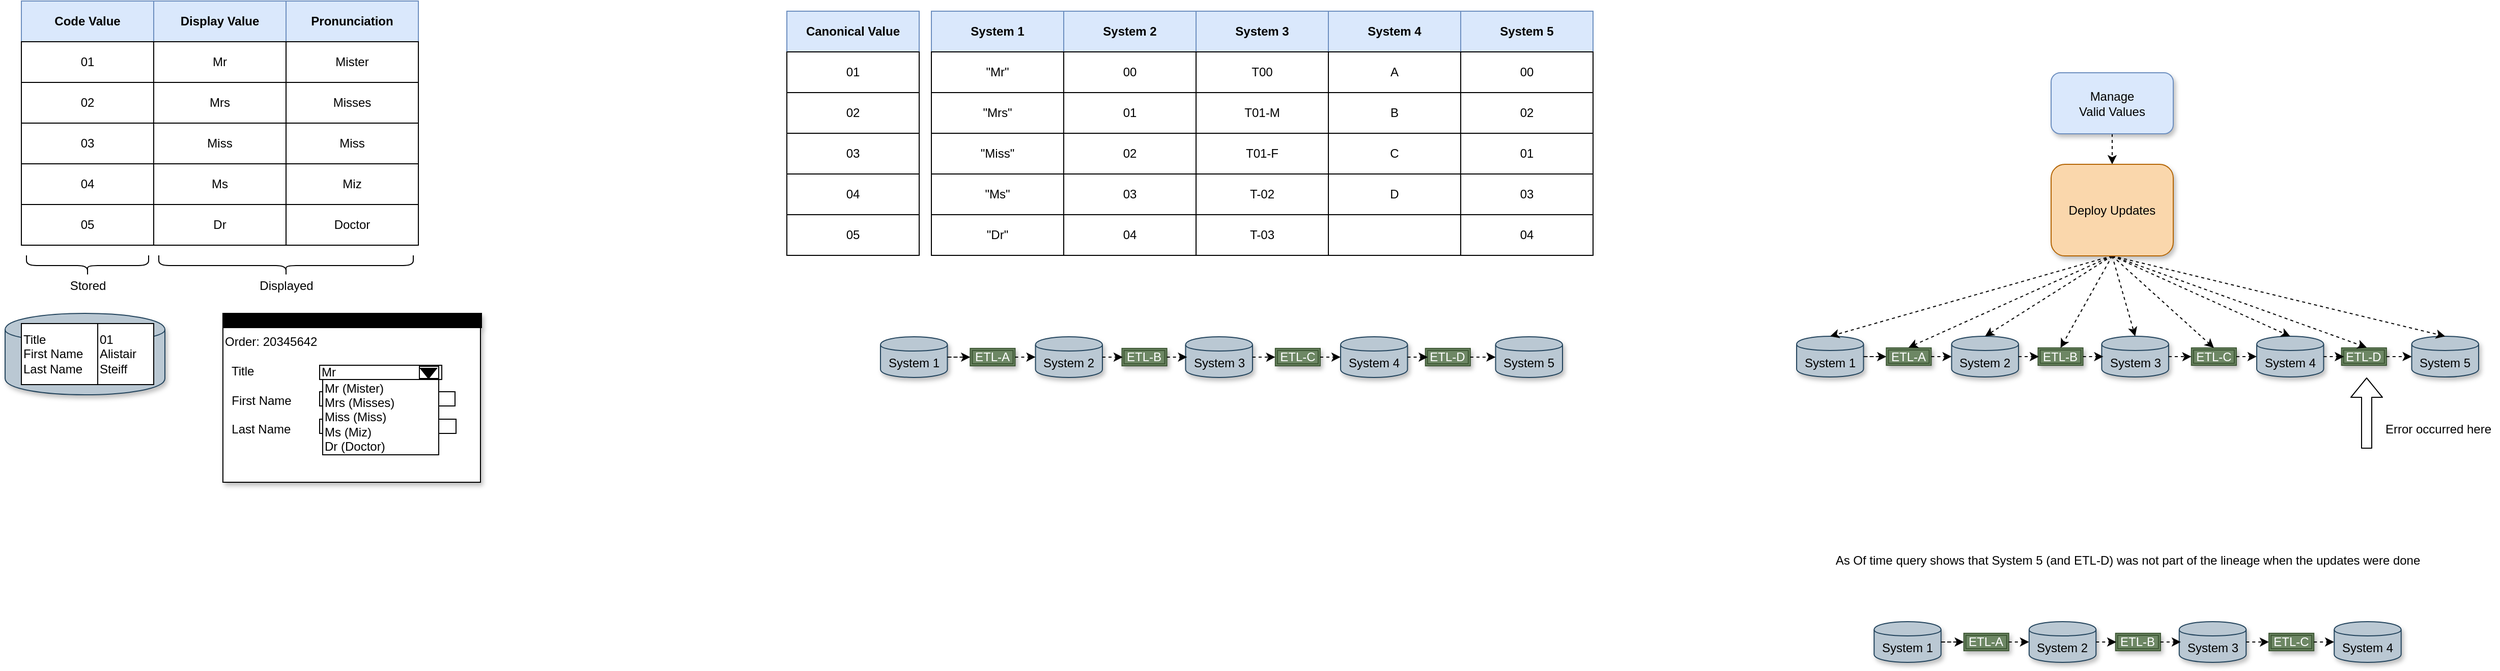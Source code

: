 <mxfile version="15.2.7" type="device" pages="5"><diagram id="mvZeTOr1d3-bjg8wi1gP" name="use-cases"><mxGraphModel dx="1759" dy="609" grid="1" gridSize="10" guides="1" tooltips="1" connect="1" arrows="1" fold="1" page="1" pageScale="1" pageWidth="827" pageHeight="1169" math="0" shadow="0"><root><mxCell id="gdh_rPIbm_RL9D8TsdQJ-0"/><mxCell id="gdh_rPIbm_RL9D8TsdQJ-1" parent="gdh_rPIbm_RL9D8TsdQJ-0"/><mxCell id="gdh_rPIbm_RL9D8TsdQJ-17" value="" style="rounded=0;whiteSpace=wrap;html=1;shadow=1;fillColor=#000000;align=left;" parent="gdh_rPIbm_RL9D8TsdQJ-1" vertex="1"><mxGeometry x="-456" y="427" width="254" height="14" as="geometry"/></mxCell><mxCell id="gdh_rPIbm_RL9D8TsdQJ-18" value="" style="shape=cylinder;whiteSpace=wrap;html=1;boundedLbl=1;backgroundOutline=1;shadow=1;fillColor=#bac8d3;align=left;strokeColor=#23445d;" parent="gdh_rPIbm_RL9D8TsdQJ-1" vertex="1"><mxGeometry x="-670" y="427" width="157" height="80" as="geometry"/></mxCell><mxCell id="gdh_rPIbm_RL9D8TsdQJ-19" value="Code Value" style="rounded=0;whiteSpace=wrap;html=1;fontStyle=1;fillColor=#dae8fc;strokeColor=#6c8ebf;" parent="gdh_rPIbm_RL9D8TsdQJ-1" vertex="1"><mxGeometry x="-654" y="120" width="130" height="40" as="geometry"/></mxCell><mxCell id="gdh_rPIbm_RL9D8TsdQJ-20" value="Display Value" style="rounded=0;whiteSpace=wrap;html=1;fontStyle=1;fillColor=#dae8fc;strokeColor=#6c8ebf;" parent="gdh_rPIbm_RL9D8TsdQJ-1" vertex="1"><mxGeometry x="-524" y="120" width="130" height="40" as="geometry"/></mxCell><mxCell id="gdh_rPIbm_RL9D8TsdQJ-21" value="Pronunciation" style="rounded=0;whiteSpace=wrap;html=1;fontStyle=1;fillColor=#dae8fc;strokeColor=#6c8ebf;" parent="gdh_rPIbm_RL9D8TsdQJ-1" vertex="1"><mxGeometry x="-394" y="120" width="130" height="40" as="geometry"/></mxCell><mxCell id="gdh_rPIbm_RL9D8TsdQJ-22" value="01" style="rounded=0;whiteSpace=wrap;html=1;" parent="gdh_rPIbm_RL9D8TsdQJ-1" vertex="1"><mxGeometry x="-654" y="160" width="130" height="40" as="geometry"/></mxCell><mxCell id="gdh_rPIbm_RL9D8TsdQJ-23" value="Mr" style="rounded=0;whiteSpace=wrap;html=1;" parent="gdh_rPIbm_RL9D8TsdQJ-1" vertex="1"><mxGeometry x="-524" y="160" width="130" height="40" as="geometry"/></mxCell><mxCell id="gdh_rPIbm_RL9D8TsdQJ-24" value="Mister" style="rounded=0;whiteSpace=wrap;html=1;" parent="gdh_rPIbm_RL9D8TsdQJ-1" vertex="1"><mxGeometry x="-394" y="160" width="130" height="40" as="geometry"/></mxCell><mxCell id="gdh_rPIbm_RL9D8TsdQJ-25" value="02" style="rounded=0;whiteSpace=wrap;html=1;" parent="gdh_rPIbm_RL9D8TsdQJ-1" vertex="1"><mxGeometry x="-654" y="200" width="130" height="40" as="geometry"/></mxCell><mxCell id="gdh_rPIbm_RL9D8TsdQJ-26" value="Mrs" style="rounded=0;whiteSpace=wrap;html=1;" parent="gdh_rPIbm_RL9D8TsdQJ-1" vertex="1"><mxGeometry x="-524" y="200" width="130" height="40" as="geometry"/></mxCell><mxCell id="gdh_rPIbm_RL9D8TsdQJ-27" value="Misses" style="rounded=0;whiteSpace=wrap;html=1;" parent="gdh_rPIbm_RL9D8TsdQJ-1" vertex="1"><mxGeometry x="-394" y="200" width="130" height="40" as="geometry"/></mxCell><mxCell id="gdh_rPIbm_RL9D8TsdQJ-28" value="03" style="rounded=0;whiteSpace=wrap;html=1;" parent="gdh_rPIbm_RL9D8TsdQJ-1" vertex="1"><mxGeometry x="-654" y="240" width="130" height="40" as="geometry"/></mxCell><mxCell id="gdh_rPIbm_RL9D8TsdQJ-29" value="Miss" style="rounded=0;whiteSpace=wrap;html=1;" parent="gdh_rPIbm_RL9D8TsdQJ-1" vertex="1"><mxGeometry x="-524" y="240" width="130" height="40" as="geometry"/></mxCell><mxCell id="gdh_rPIbm_RL9D8TsdQJ-30" value="Miss" style="rounded=0;whiteSpace=wrap;html=1;" parent="gdh_rPIbm_RL9D8TsdQJ-1" vertex="1"><mxGeometry x="-394" y="240" width="130" height="40" as="geometry"/></mxCell><mxCell id="gdh_rPIbm_RL9D8TsdQJ-31" value="04" style="rounded=0;whiteSpace=wrap;html=1;" parent="gdh_rPIbm_RL9D8TsdQJ-1" vertex="1"><mxGeometry x="-654" y="280" width="130" height="40" as="geometry"/></mxCell><mxCell id="gdh_rPIbm_RL9D8TsdQJ-32" value="Ms" style="rounded=0;whiteSpace=wrap;html=1;" parent="gdh_rPIbm_RL9D8TsdQJ-1" vertex="1"><mxGeometry x="-524" y="280" width="130" height="40" as="geometry"/></mxCell><mxCell id="gdh_rPIbm_RL9D8TsdQJ-33" value="Miz" style="rounded=0;whiteSpace=wrap;html=1;" parent="gdh_rPIbm_RL9D8TsdQJ-1" vertex="1"><mxGeometry x="-394" y="280" width="130" height="40" as="geometry"/></mxCell><mxCell id="gdh_rPIbm_RL9D8TsdQJ-34" value="05" style="rounded=0;whiteSpace=wrap;html=1;" parent="gdh_rPIbm_RL9D8TsdQJ-1" vertex="1"><mxGeometry x="-654" y="320" width="130" height="40" as="geometry"/></mxCell><mxCell id="gdh_rPIbm_RL9D8TsdQJ-35" value="Dr" style="rounded=0;whiteSpace=wrap;html=1;" parent="gdh_rPIbm_RL9D8TsdQJ-1" vertex="1"><mxGeometry x="-524" y="320" width="130" height="40" as="geometry"/></mxCell><mxCell id="gdh_rPIbm_RL9D8TsdQJ-36" value="Doctor" style="rounded=0;whiteSpace=wrap;html=1;" parent="gdh_rPIbm_RL9D8TsdQJ-1" vertex="1"><mxGeometry x="-394" y="320" width="130" height="40" as="geometry"/></mxCell><mxCell id="gdh_rPIbm_RL9D8TsdQJ-37" value="" style="shape=curlyBracket;whiteSpace=wrap;html=1;rounded=1;rotation=-90;" parent="gdh_rPIbm_RL9D8TsdQJ-1" vertex="1"><mxGeometry x="-599" y="320" width="20" height="120" as="geometry"/></mxCell><mxCell id="gdh_rPIbm_RL9D8TsdQJ-38" value="" style="shape=curlyBracket;whiteSpace=wrap;html=1;rounded=1;rotation=-90;" parent="gdh_rPIbm_RL9D8TsdQJ-1" vertex="1"><mxGeometry x="-404" y="255" width="20" height="250" as="geometry"/></mxCell><mxCell id="gdh_rPIbm_RL9D8TsdQJ-39" value="Stored" style="text;html=1;align=center;verticalAlign=middle;resizable=0;points=[];;autosize=1;" parent="gdh_rPIbm_RL9D8TsdQJ-1" vertex="1"><mxGeometry x="-614" y="390" width="50" height="20" as="geometry"/></mxCell><mxCell id="gdh_rPIbm_RL9D8TsdQJ-40" value="Displayed" style="text;html=1;align=center;verticalAlign=middle;resizable=0;points=[];;autosize=1;" parent="gdh_rPIbm_RL9D8TsdQJ-1" vertex="1"><mxGeometry x="-429" y="390" width="70" height="20" as="geometry"/></mxCell><mxCell id="gdh_rPIbm_RL9D8TsdQJ-41" value="Title&lt;br&gt;First Name&lt;br&gt;Last Name" style="rounded=0;whiteSpace=wrap;html=1;align=left;" parent="gdh_rPIbm_RL9D8TsdQJ-1" vertex="1"><mxGeometry x="-654" y="437" width="120" height="60" as="geometry"/></mxCell><mxCell id="gdh_rPIbm_RL9D8TsdQJ-42" value="01&lt;br&gt;Alistair&lt;br&gt;Steiff" style="rounded=0;whiteSpace=wrap;html=1;align=left;" parent="gdh_rPIbm_RL9D8TsdQJ-1" vertex="1"><mxGeometry x="-579" y="437" width="55" height="60" as="geometry"/></mxCell><mxCell id="gdh_rPIbm_RL9D8TsdQJ-43" value="Order: 20345642&lt;br&gt;&lt;br&gt;&amp;nbsp; Title&lt;br&gt;&lt;br&gt;&amp;nbsp; First Name&lt;br&gt;&lt;br&gt;&amp;nbsp; Last Name" style="rounded=0;whiteSpace=wrap;html=1;align=left;verticalAlign=top;shadow=1;" parent="gdh_rPIbm_RL9D8TsdQJ-1" vertex="1"><mxGeometry x="-456" y="441" width="253" height="152" as="geometry"/></mxCell><mxCell id="gdh_rPIbm_RL9D8TsdQJ-44" value="Mr" style="rounded=0;whiteSpace=wrap;html=1;align=left;" parent="gdh_rPIbm_RL9D8TsdQJ-1" vertex="1"><mxGeometry x="-361" y="478" width="120" height="14" as="geometry"/></mxCell><mxCell id="gdh_rPIbm_RL9D8TsdQJ-45" value="" style="rounded=0;whiteSpace=wrap;html=1;align=left;" parent="gdh_rPIbm_RL9D8TsdQJ-1" vertex="1"><mxGeometry x="-361" y="504" width="133" height="14" as="geometry"/></mxCell><mxCell id="gdh_rPIbm_RL9D8TsdQJ-46" value="" style="rounded=0;whiteSpace=wrap;html=1;align=left;" parent="gdh_rPIbm_RL9D8TsdQJ-1" vertex="1"><mxGeometry x="-361" y="531" width="134" height="14" as="geometry"/></mxCell><mxCell id="gdh_rPIbm_RL9D8TsdQJ-47" value="" style="rounded=0;whiteSpace=wrap;html=1;align=left;" parent="gdh_rPIbm_RL9D8TsdQJ-1" vertex="1"><mxGeometry x="-263" y="479" width="19" height="12" as="geometry"/></mxCell><mxCell id="gdh_rPIbm_RL9D8TsdQJ-48" value="" style="triangle;whiteSpace=wrap;html=1;align=left;rotation=90;fillColor=#000000;" parent="gdh_rPIbm_RL9D8TsdQJ-1" vertex="1"><mxGeometry x="-259" y="478" width="10" height="16" as="geometry"/></mxCell><mxCell id="gdh_rPIbm_RL9D8TsdQJ-49" value="Mr (Mister)&lt;br&gt;Mrs (Misses)&lt;br&gt;Miss (Miss)&lt;br&gt;Ms (Miz)&lt;br&gt;Dr (Doctor)" style="rounded=0;whiteSpace=wrap;html=1;align=left;" parent="gdh_rPIbm_RL9D8TsdQJ-1" vertex="1"><mxGeometry x="-358" y="492" width="114" height="74" as="geometry"/></mxCell><mxCell id="gdh_rPIbm_RL9D8TsdQJ-98" value="Canonical Value" style="rounded=0;whiteSpace=wrap;html=1;fontStyle=1;fillColor=#dae8fc;strokeColor=#6c8ebf;" parent="gdh_rPIbm_RL9D8TsdQJ-1" vertex="1"><mxGeometry x="98" y="130" width="130" height="40" as="geometry"/></mxCell><mxCell id="gdh_rPIbm_RL9D8TsdQJ-99" value="System 1" style="rounded=0;whiteSpace=wrap;html=1;fontStyle=1;fillColor=#dae8fc;strokeColor=#6c8ebf;" parent="gdh_rPIbm_RL9D8TsdQJ-1" vertex="1"><mxGeometry x="240" y="130" width="130" height="40" as="geometry"/></mxCell><mxCell id="gdh_rPIbm_RL9D8TsdQJ-100" value="System 2" style="rounded=0;whiteSpace=wrap;html=1;fontStyle=1;fillColor=#dae8fc;strokeColor=#6c8ebf;" parent="gdh_rPIbm_RL9D8TsdQJ-1" vertex="1"><mxGeometry x="370" y="130" width="130" height="40" as="geometry"/></mxCell><mxCell id="gdh_rPIbm_RL9D8TsdQJ-101" value="01" style="rounded=0;whiteSpace=wrap;html=1;" parent="gdh_rPIbm_RL9D8TsdQJ-1" vertex="1"><mxGeometry x="98" y="170" width="130" height="40" as="geometry"/></mxCell><mxCell id="gdh_rPIbm_RL9D8TsdQJ-102" value="&quot;Mr&quot;" style="rounded=0;whiteSpace=wrap;html=1;" parent="gdh_rPIbm_RL9D8TsdQJ-1" vertex="1"><mxGeometry x="240" y="170" width="130" height="40" as="geometry"/></mxCell><mxCell id="gdh_rPIbm_RL9D8TsdQJ-103" value="00" style="rounded=0;whiteSpace=wrap;html=1;" parent="gdh_rPIbm_RL9D8TsdQJ-1" vertex="1"><mxGeometry x="370" y="170" width="130" height="40" as="geometry"/></mxCell><mxCell id="gdh_rPIbm_RL9D8TsdQJ-104" value="02" style="rounded=0;whiteSpace=wrap;html=1;" parent="gdh_rPIbm_RL9D8TsdQJ-1" vertex="1"><mxGeometry x="98" y="210" width="130" height="40" as="geometry"/></mxCell><mxCell id="gdh_rPIbm_RL9D8TsdQJ-105" value="&quot;Mrs&quot;" style="rounded=0;whiteSpace=wrap;html=1;" parent="gdh_rPIbm_RL9D8TsdQJ-1" vertex="1"><mxGeometry x="240" y="210" width="130" height="40" as="geometry"/></mxCell><mxCell id="gdh_rPIbm_RL9D8TsdQJ-106" value="01" style="rounded=0;whiteSpace=wrap;html=1;" parent="gdh_rPIbm_RL9D8TsdQJ-1" vertex="1"><mxGeometry x="370" y="210" width="130" height="40" as="geometry"/></mxCell><mxCell id="gdh_rPIbm_RL9D8TsdQJ-107" value="03" style="rounded=0;whiteSpace=wrap;html=1;" parent="gdh_rPIbm_RL9D8TsdQJ-1" vertex="1"><mxGeometry x="98" y="250" width="130" height="40" as="geometry"/></mxCell><mxCell id="gdh_rPIbm_RL9D8TsdQJ-108" value="&quot;Miss&quot;" style="rounded=0;whiteSpace=wrap;html=1;" parent="gdh_rPIbm_RL9D8TsdQJ-1" vertex="1"><mxGeometry x="240" y="250" width="130" height="40" as="geometry"/></mxCell><mxCell id="gdh_rPIbm_RL9D8TsdQJ-109" value="02" style="rounded=0;whiteSpace=wrap;html=1;" parent="gdh_rPIbm_RL9D8TsdQJ-1" vertex="1"><mxGeometry x="370" y="250" width="130" height="40" as="geometry"/></mxCell><mxCell id="gdh_rPIbm_RL9D8TsdQJ-110" value="04" style="rounded=0;whiteSpace=wrap;html=1;" parent="gdh_rPIbm_RL9D8TsdQJ-1" vertex="1"><mxGeometry x="98" y="290" width="130" height="40" as="geometry"/></mxCell><mxCell id="gdh_rPIbm_RL9D8TsdQJ-111" value="&quot;Ms&quot;" style="rounded=0;whiteSpace=wrap;html=1;" parent="gdh_rPIbm_RL9D8TsdQJ-1" vertex="1"><mxGeometry x="240" y="290" width="130" height="40" as="geometry"/></mxCell><mxCell id="gdh_rPIbm_RL9D8TsdQJ-112" value="03" style="rounded=0;whiteSpace=wrap;html=1;" parent="gdh_rPIbm_RL9D8TsdQJ-1" vertex="1"><mxGeometry x="370" y="290" width="130" height="40" as="geometry"/></mxCell><mxCell id="gdh_rPIbm_RL9D8TsdQJ-113" value="05" style="rounded=0;whiteSpace=wrap;html=1;" parent="gdh_rPIbm_RL9D8TsdQJ-1" vertex="1"><mxGeometry x="98" y="330" width="130" height="40" as="geometry"/></mxCell><mxCell id="gdh_rPIbm_RL9D8TsdQJ-114" value="&quot;Dr&quot;" style="rounded=0;whiteSpace=wrap;html=1;" parent="gdh_rPIbm_RL9D8TsdQJ-1" vertex="1"><mxGeometry x="240" y="330" width="130" height="40" as="geometry"/></mxCell><mxCell id="gdh_rPIbm_RL9D8TsdQJ-115" value="04" style="rounded=0;whiteSpace=wrap;html=1;" parent="gdh_rPIbm_RL9D8TsdQJ-1" vertex="1"><mxGeometry x="370" y="330" width="130" height="40" as="geometry"/></mxCell><mxCell id="gdh_rPIbm_RL9D8TsdQJ-116" value="System 3" style="rounded=0;whiteSpace=wrap;html=1;fontStyle=1;fillColor=#dae8fc;strokeColor=#6c8ebf;" parent="gdh_rPIbm_RL9D8TsdQJ-1" vertex="1"><mxGeometry x="500" y="130" width="130" height="40" as="geometry"/></mxCell><mxCell id="gdh_rPIbm_RL9D8TsdQJ-117" value="T00" style="rounded=0;whiteSpace=wrap;html=1;" parent="gdh_rPIbm_RL9D8TsdQJ-1" vertex="1"><mxGeometry x="500" y="170" width="130" height="40" as="geometry"/></mxCell><mxCell id="gdh_rPIbm_RL9D8TsdQJ-118" value="T01-M" style="rounded=0;whiteSpace=wrap;html=1;" parent="gdh_rPIbm_RL9D8TsdQJ-1" vertex="1"><mxGeometry x="500" y="210" width="130" height="40" as="geometry"/></mxCell><mxCell id="gdh_rPIbm_RL9D8TsdQJ-119" value="T01-F" style="rounded=0;whiteSpace=wrap;html=1;" parent="gdh_rPIbm_RL9D8TsdQJ-1" vertex="1"><mxGeometry x="500" y="250" width="130" height="40" as="geometry"/></mxCell><mxCell id="gdh_rPIbm_RL9D8TsdQJ-120" value="T-02" style="rounded=0;whiteSpace=wrap;html=1;" parent="gdh_rPIbm_RL9D8TsdQJ-1" vertex="1"><mxGeometry x="500" y="290" width="130" height="40" as="geometry"/></mxCell><mxCell id="gdh_rPIbm_RL9D8TsdQJ-121" value="T-03" style="rounded=0;whiteSpace=wrap;html=1;" parent="gdh_rPIbm_RL9D8TsdQJ-1" vertex="1"><mxGeometry x="500" y="330" width="130" height="40" as="geometry"/></mxCell><mxCell id="gdh_rPIbm_RL9D8TsdQJ-122" value="System 4" style="rounded=0;whiteSpace=wrap;html=1;fontStyle=1;fillColor=#dae8fc;strokeColor=#6c8ebf;" parent="gdh_rPIbm_RL9D8TsdQJ-1" vertex="1"><mxGeometry x="630" y="130" width="130" height="40" as="geometry"/></mxCell><mxCell id="gdh_rPIbm_RL9D8TsdQJ-123" value="A" style="rounded=0;whiteSpace=wrap;html=1;" parent="gdh_rPIbm_RL9D8TsdQJ-1" vertex="1"><mxGeometry x="630" y="170" width="130" height="40" as="geometry"/></mxCell><mxCell id="gdh_rPIbm_RL9D8TsdQJ-124" value="B" style="rounded=0;whiteSpace=wrap;html=1;" parent="gdh_rPIbm_RL9D8TsdQJ-1" vertex="1"><mxGeometry x="630" y="210" width="130" height="40" as="geometry"/></mxCell><mxCell id="gdh_rPIbm_RL9D8TsdQJ-125" value="C" style="rounded=0;whiteSpace=wrap;html=1;" parent="gdh_rPIbm_RL9D8TsdQJ-1" vertex="1"><mxGeometry x="630" y="250" width="130" height="40" as="geometry"/></mxCell><mxCell id="gdh_rPIbm_RL9D8TsdQJ-126" value="D" style="rounded=0;whiteSpace=wrap;html=1;" parent="gdh_rPIbm_RL9D8TsdQJ-1" vertex="1"><mxGeometry x="630" y="290" width="130" height="40" as="geometry"/></mxCell><mxCell id="gdh_rPIbm_RL9D8TsdQJ-127" value="" style="rounded=0;whiteSpace=wrap;html=1;" parent="gdh_rPIbm_RL9D8TsdQJ-1" vertex="1"><mxGeometry x="630" y="330" width="130" height="40" as="geometry"/></mxCell><mxCell id="gdh_rPIbm_RL9D8TsdQJ-128" value="System 5" style="rounded=0;whiteSpace=wrap;html=1;fontStyle=1;fillColor=#dae8fc;strokeColor=#6c8ebf;" parent="gdh_rPIbm_RL9D8TsdQJ-1" vertex="1"><mxGeometry x="760" y="130" width="130" height="40" as="geometry"/></mxCell><mxCell id="gdh_rPIbm_RL9D8TsdQJ-129" value="00" style="rounded=0;whiteSpace=wrap;html=1;" parent="gdh_rPIbm_RL9D8TsdQJ-1" vertex="1"><mxGeometry x="760" y="170" width="130" height="40" as="geometry"/></mxCell><mxCell id="gdh_rPIbm_RL9D8TsdQJ-130" value="02" style="rounded=0;whiteSpace=wrap;html=1;" parent="gdh_rPIbm_RL9D8TsdQJ-1" vertex="1"><mxGeometry x="760" y="210" width="130" height="40" as="geometry"/></mxCell><mxCell id="gdh_rPIbm_RL9D8TsdQJ-131" value="01" style="rounded=0;whiteSpace=wrap;html=1;" parent="gdh_rPIbm_RL9D8TsdQJ-1" vertex="1"><mxGeometry x="760" y="250" width="130" height="40" as="geometry"/></mxCell><mxCell id="gdh_rPIbm_RL9D8TsdQJ-132" value="03" style="rounded=0;whiteSpace=wrap;html=1;" parent="gdh_rPIbm_RL9D8TsdQJ-1" vertex="1"><mxGeometry x="760" y="290" width="130" height="40" as="geometry"/></mxCell><mxCell id="gdh_rPIbm_RL9D8TsdQJ-133" value="04" style="rounded=0;whiteSpace=wrap;html=1;" parent="gdh_rPIbm_RL9D8TsdQJ-1" vertex="1"><mxGeometry x="760" y="330" width="130" height="40" as="geometry"/></mxCell><mxCell id="gdh_rPIbm_RL9D8TsdQJ-134" value="" style="group" parent="gdh_rPIbm_RL9D8TsdQJ-1" vertex="1" connectable="0"><mxGeometry x="190" y="450" width="670" height="40" as="geometry"/></mxCell><mxCell id="gdh_rPIbm_RL9D8TsdQJ-135" value="System 1" style="shape=cylinder;whiteSpace=wrap;html=1;boundedLbl=1;backgroundOutline=1;shadow=1;fillColor=#bac8d3;align=center;strokeColor=#23445d;" parent="gdh_rPIbm_RL9D8TsdQJ-134" vertex="1"><mxGeometry width="65.718" height="40" as="geometry"/></mxCell><mxCell id="gdh_rPIbm_RL9D8TsdQJ-136" value="ETL-A" style="shape=ext;double=1;rounded=0;whiteSpace=wrap;html=1;shadow=1;fillColor=#6d8764;align=center;strokeColor=#3A5431;fontColor=#ffffff;" parent="gdh_rPIbm_RL9D8TsdQJ-134" vertex="1"><mxGeometry x="88.158" y="11.429" width="44.079" height="17.143" as="geometry"/></mxCell><mxCell id="gdh_rPIbm_RL9D8TsdQJ-137" style="edgeStyle=orthogonalEdgeStyle;rounded=0;orthogonalLoop=1;jettySize=auto;html=1;entryX=0;entryY=0.5;entryDx=0;entryDy=0;dashed=1;" parent="gdh_rPIbm_RL9D8TsdQJ-134" source="gdh_rPIbm_RL9D8TsdQJ-135" target="gdh_rPIbm_RL9D8TsdQJ-136" edge="1"><mxGeometry relative="1" as="geometry"/></mxCell><mxCell id="gdh_rPIbm_RL9D8TsdQJ-138" value="System 2" style="shape=cylinder;whiteSpace=wrap;html=1;boundedLbl=1;backgroundOutline=1;shadow=1;fillColor=#bac8d3;align=center;strokeColor=#23445d;" parent="gdh_rPIbm_RL9D8TsdQJ-134" vertex="1"><mxGeometry x="152.273" width="65.718" height="40" as="geometry"/></mxCell><mxCell id="gdh_rPIbm_RL9D8TsdQJ-139" style="edgeStyle=orthogonalEdgeStyle;rounded=0;orthogonalLoop=1;jettySize=auto;html=1;entryX=0;entryY=0.5;entryDx=0;entryDy=0;dashed=1;" parent="gdh_rPIbm_RL9D8TsdQJ-134" source="gdh_rPIbm_RL9D8TsdQJ-136" target="gdh_rPIbm_RL9D8TsdQJ-138" edge="1"><mxGeometry relative="1" as="geometry"/></mxCell><mxCell id="gdh_rPIbm_RL9D8TsdQJ-140" value="ETL-B" style="shape=ext;double=1;rounded=0;whiteSpace=wrap;html=1;shadow=1;fillColor=#6d8764;align=center;strokeColor=#3A5431;fontColor=#ffffff;" parent="gdh_rPIbm_RL9D8TsdQJ-134" vertex="1"><mxGeometry x="237.225" y="11.429" width="44.079" height="17.143" as="geometry"/></mxCell><mxCell id="gdh_rPIbm_RL9D8TsdQJ-141" style="edgeStyle=orthogonalEdgeStyle;rounded=0;orthogonalLoop=1;jettySize=auto;html=1;dashed=1;" parent="gdh_rPIbm_RL9D8TsdQJ-134" source="gdh_rPIbm_RL9D8TsdQJ-138" target="gdh_rPIbm_RL9D8TsdQJ-140" edge="1"><mxGeometry relative="1" as="geometry"/></mxCell><mxCell id="gdh_rPIbm_RL9D8TsdQJ-142" value="System 3" style="shape=cylinder;whiteSpace=wrap;html=1;boundedLbl=1;backgroundOutline=1;shadow=1;fillColor=#bac8d3;align=center;strokeColor=#23445d;" parent="gdh_rPIbm_RL9D8TsdQJ-134" vertex="1"><mxGeometry x="299.737" width="65.718" height="40" as="geometry"/></mxCell><mxCell id="gdh_rPIbm_RL9D8TsdQJ-143" style="edgeStyle=orthogonalEdgeStyle;rounded=0;orthogonalLoop=1;jettySize=auto;html=1;dashed=1;" parent="gdh_rPIbm_RL9D8TsdQJ-134" source="gdh_rPIbm_RL9D8TsdQJ-140" target="gdh_rPIbm_RL9D8TsdQJ-142" edge="1"><mxGeometry relative="1" as="geometry"/></mxCell><mxCell id="gdh_rPIbm_RL9D8TsdQJ-144" value="ETL-C" style="shape=ext;double=1;rounded=0;whiteSpace=wrap;html=1;shadow=1;fillColor=#6d8764;align=center;strokeColor=#3A5431;fontColor=#ffffff;" parent="gdh_rPIbm_RL9D8TsdQJ-134" vertex="1"><mxGeometry x="387.895" y="11.429" width="44.079" height="17.143" as="geometry"/></mxCell><mxCell id="gdh_rPIbm_RL9D8TsdQJ-145" style="edgeStyle=orthogonalEdgeStyle;rounded=0;orthogonalLoop=1;jettySize=auto;html=1;dashed=1;" parent="gdh_rPIbm_RL9D8TsdQJ-134" source="gdh_rPIbm_RL9D8TsdQJ-142" target="gdh_rPIbm_RL9D8TsdQJ-144" edge="1"><mxGeometry relative="1" as="geometry"/></mxCell><mxCell id="gdh_rPIbm_RL9D8TsdQJ-146" value="System 4" style="shape=cylinder;whiteSpace=wrap;html=1;boundedLbl=1;backgroundOutline=1;shadow=1;fillColor=#bac8d3;align=center;strokeColor=#23445d;" parent="gdh_rPIbm_RL9D8TsdQJ-134" vertex="1"><mxGeometry x="452.01" width="65.718" height="40" as="geometry"/></mxCell><mxCell id="gdh_rPIbm_RL9D8TsdQJ-147" style="edgeStyle=orthogonalEdgeStyle;rounded=0;orthogonalLoop=1;jettySize=auto;html=1;dashed=1;" parent="gdh_rPIbm_RL9D8TsdQJ-134" source="gdh_rPIbm_RL9D8TsdQJ-144" target="gdh_rPIbm_RL9D8TsdQJ-146" edge="1"><mxGeometry relative="1" as="geometry"/></mxCell><mxCell id="gdh_rPIbm_RL9D8TsdQJ-148" value="ETL-D" style="shape=ext;double=1;rounded=0;whiteSpace=wrap;html=1;shadow=1;fillColor=#6d8764;align=center;strokeColor=#3A5431;fontColor=#ffffff;" parent="gdh_rPIbm_RL9D8TsdQJ-134" vertex="1"><mxGeometry x="535.359" y="11.429" width="44.079" height="17.143" as="geometry"/></mxCell><mxCell id="gdh_rPIbm_RL9D8TsdQJ-149" style="edgeStyle=orthogonalEdgeStyle;rounded=0;orthogonalLoop=1;jettySize=auto;html=1;dashed=1;" parent="gdh_rPIbm_RL9D8TsdQJ-134" source="gdh_rPIbm_RL9D8TsdQJ-146" target="gdh_rPIbm_RL9D8TsdQJ-148" edge="1"><mxGeometry relative="1" as="geometry"/></mxCell><mxCell id="gdh_rPIbm_RL9D8TsdQJ-150" value="System 5" style="shape=cylinder;whiteSpace=wrap;html=1;boundedLbl=1;backgroundOutline=1;shadow=1;fillColor=#bac8d3;align=center;strokeColor=#23445d;" parent="gdh_rPIbm_RL9D8TsdQJ-134" vertex="1"><mxGeometry x="604.282" width="65.718" height="40" as="geometry"/></mxCell><mxCell id="gdh_rPIbm_RL9D8TsdQJ-151" style="edgeStyle=orthogonalEdgeStyle;rounded=0;orthogonalLoop=1;jettySize=auto;html=1;entryX=0;entryY=0.5;entryDx=0;entryDy=0;dashed=1;" parent="gdh_rPIbm_RL9D8TsdQJ-134" source="gdh_rPIbm_RL9D8TsdQJ-148" target="gdh_rPIbm_RL9D8TsdQJ-150" edge="1"><mxGeometry relative="1" as="geometry"/></mxCell><mxCell id="gdh_rPIbm_RL9D8TsdQJ-152" value="" style="group" parent="gdh_rPIbm_RL9D8TsdQJ-1" vertex="1" connectable="0"><mxGeometry x="1090" y="449.5" width="670" height="40" as="geometry"/></mxCell><mxCell id="gdh_rPIbm_RL9D8TsdQJ-153" value="System 1" style="shape=cylinder;whiteSpace=wrap;html=1;boundedLbl=1;backgroundOutline=1;shadow=1;fillColor=#bac8d3;align=center;strokeColor=#23445d;" parent="gdh_rPIbm_RL9D8TsdQJ-152" vertex="1"><mxGeometry width="65.718" height="40" as="geometry"/></mxCell><mxCell id="gdh_rPIbm_RL9D8TsdQJ-154" value="ETL-A" style="shape=ext;double=1;rounded=0;whiteSpace=wrap;html=1;shadow=1;fillColor=#6d8764;align=center;strokeColor=#3A5431;fontColor=#ffffff;" parent="gdh_rPIbm_RL9D8TsdQJ-152" vertex="1"><mxGeometry x="88.158" y="11.429" width="44.079" height="17.143" as="geometry"/></mxCell><mxCell id="gdh_rPIbm_RL9D8TsdQJ-155" style="edgeStyle=orthogonalEdgeStyle;rounded=0;orthogonalLoop=1;jettySize=auto;html=1;entryX=0;entryY=0.5;entryDx=0;entryDy=0;dashed=1;" parent="gdh_rPIbm_RL9D8TsdQJ-152" source="gdh_rPIbm_RL9D8TsdQJ-153" target="gdh_rPIbm_RL9D8TsdQJ-154" edge="1"><mxGeometry relative="1" as="geometry"/></mxCell><mxCell id="gdh_rPIbm_RL9D8TsdQJ-156" value="System 2" style="shape=cylinder;whiteSpace=wrap;html=1;boundedLbl=1;backgroundOutline=1;shadow=1;fillColor=#bac8d3;align=center;strokeColor=#23445d;" parent="gdh_rPIbm_RL9D8TsdQJ-152" vertex="1"><mxGeometry x="152.273" width="65.718" height="40" as="geometry"/></mxCell><mxCell id="gdh_rPIbm_RL9D8TsdQJ-157" style="edgeStyle=orthogonalEdgeStyle;rounded=0;orthogonalLoop=1;jettySize=auto;html=1;entryX=0;entryY=0.5;entryDx=0;entryDy=0;dashed=1;" parent="gdh_rPIbm_RL9D8TsdQJ-152" source="gdh_rPIbm_RL9D8TsdQJ-154" target="gdh_rPIbm_RL9D8TsdQJ-156" edge="1"><mxGeometry relative="1" as="geometry"/></mxCell><mxCell id="gdh_rPIbm_RL9D8TsdQJ-158" value="ETL-B" style="shape=ext;double=1;rounded=0;whiteSpace=wrap;html=1;shadow=1;fillColor=#6d8764;align=center;strokeColor=#3A5431;fontColor=#ffffff;" parent="gdh_rPIbm_RL9D8TsdQJ-152" vertex="1"><mxGeometry x="237.225" y="11.429" width="44.079" height="17.143" as="geometry"/></mxCell><mxCell id="gdh_rPIbm_RL9D8TsdQJ-159" style="edgeStyle=orthogonalEdgeStyle;rounded=0;orthogonalLoop=1;jettySize=auto;html=1;dashed=1;" parent="gdh_rPIbm_RL9D8TsdQJ-152" source="gdh_rPIbm_RL9D8TsdQJ-156" target="gdh_rPIbm_RL9D8TsdQJ-158" edge="1"><mxGeometry relative="1" as="geometry"/></mxCell><mxCell id="gdh_rPIbm_RL9D8TsdQJ-160" value="System 3" style="shape=cylinder;whiteSpace=wrap;html=1;boundedLbl=1;backgroundOutline=1;shadow=1;fillColor=#bac8d3;align=center;strokeColor=#23445d;" parent="gdh_rPIbm_RL9D8TsdQJ-152" vertex="1"><mxGeometry x="299.737" width="65.718" height="40" as="geometry"/></mxCell><mxCell id="gdh_rPIbm_RL9D8TsdQJ-161" style="edgeStyle=orthogonalEdgeStyle;rounded=0;orthogonalLoop=1;jettySize=auto;html=1;dashed=1;" parent="gdh_rPIbm_RL9D8TsdQJ-152" source="gdh_rPIbm_RL9D8TsdQJ-158" target="gdh_rPIbm_RL9D8TsdQJ-160" edge="1"><mxGeometry relative="1" as="geometry"/></mxCell><mxCell id="gdh_rPIbm_RL9D8TsdQJ-162" value="ETL-C" style="shape=ext;double=1;rounded=0;whiteSpace=wrap;html=1;shadow=1;fillColor=#6d8764;align=center;strokeColor=#3A5431;fontColor=#ffffff;" parent="gdh_rPIbm_RL9D8TsdQJ-152" vertex="1"><mxGeometry x="387.895" y="11.429" width="44.079" height="17.143" as="geometry"/></mxCell><mxCell id="gdh_rPIbm_RL9D8TsdQJ-163" style="edgeStyle=orthogonalEdgeStyle;rounded=0;orthogonalLoop=1;jettySize=auto;html=1;dashed=1;" parent="gdh_rPIbm_RL9D8TsdQJ-152" source="gdh_rPIbm_RL9D8TsdQJ-160" target="gdh_rPIbm_RL9D8TsdQJ-162" edge="1"><mxGeometry relative="1" as="geometry"/></mxCell><mxCell id="gdh_rPIbm_RL9D8TsdQJ-164" value="System 4" style="shape=cylinder;whiteSpace=wrap;html=1;boundedLbl=1;backgroundOutline=1;shadow=1;fillColor=#bac8d3;align=center;strokeColor=#23445d;" parent="gdh_rPIbm_RL9D8TsdQJ-152" vertex="1"><mxGeometry x="452.01" width="65.718" height="40" as="geometry"/></mxCell><mxCell id="gdh_rPIbm_RL9D8TsdQJ-165" style="edgeStyle=orthogonalEdgeStyle;rounded=0;orthogonalLoop=1;jettySize=auto;html=1;dashed=1;" parent="gdh_rPIbm_RL9D8TsdQJ-152" source="gdh_rPIbm_RL9D8TsdQJ-162" target="gdh_rPIbm_RL9D8TsdQJ-164" edge="1"><mxGeometry relative="1" as="geometry"/></mxCell><mxCell id="gdh_rPIbm_RL9D8TsdQJ-166" value="ETL-D" style="shape=ext;double=1;rounded=0;whiteSpace=wrap;html=1;shadow=1;fillColor=#6d8764;align=center;strokeColor=#3A5431;fontColor=#ffffff;" parent="gdh_rPIbm_RL9D8TsdQJ-152" vertex="1"><mxGeometry x="535.359" y="11.429" width="44.079" height="17.143" as="geometry"/></mxCell><mxCell id="gdh_rPIbm_RL9D8TsdQJ-167" style="edgeStyle=orthogonalEdgeStyle;rounded=0;orthogonalLoop=1;jettySize=auto;html=1;dashed=1;" parent="gdh_rPIbm_RL9D8TsdQJ-152" source="gdh_rPIbm_RL9D8TsdQJ-164" target="gdh_rPIbm_RL9D8TsdQJ-166" edge="1"><mxGeometry relative="1" as="geometry"/></mxCell><mxCell id="gdh_rPIbm_RL9D8TsdQJ-168" value="System 5" style="shape=cylinder;whiteSpace=wrap;html=1;boundedLbl=1;backgroundOutline=1;shadow=1;fillColor=#bac8d3;align=center;strokeColor=#23445d;" parent="gdh_rPIbm_RL9D8TsdQJ-152" vertex="1"><mxGeometry x="604.282" width="65.718" height="40" as="geometry"/></mxCell><mxCell id="gdh_rPIbm_RL9D8TsdQJ-169" style="edgeStyle=orthogonalEdgeStyle;rounded=0;orthogonalLoop=1;jettySize=auto;html=1;entryX=0;entryY=0.5;entryDx=0;entryDy=0;dashed=1;" parent="gdh_rPIbm_RL9D8TsdQJ-152" source="gdh_rPIbm_RL9D8TsdQJ-166" target="gdh_rPIbm_RL9D8TsdQJ-168" edge="1"><mxGeometry relative="1" as="geometry"/></mxCell><mxCell id="gdh_rPIbm_RL9D8TsdQJ-170" style="edgeStyle=none;rounded=0;orthogonalLoop=1;jettySize=auto;html=1;exitX=0.5;exitY=1;exitDx=0;exitDy=0;entryX=0.5;entryY=0;entryDx=0;entryDy=0;dashed=1;" parent="gdh_rPIbm_RL9D8TsdQJ-1" source="gdh_rPIbm_RL9D8TsdQJ-171" target="gdh_rPIbm_RL9D8TsdQJ-181" edge="1"><mxGeometry relative="1" as="geometry"/></mxCell><mxCell id="gdh_rPIbm_RL9D8TsdQJ-171" value="Manage&lt;br&gt;Valid Values" style="rounded=1;whiteSpace=wrap;html=1;shadow=1;fillColor=#dae8fc;align=center;strokeColor=#6c8ebf;" parent="gdh_rPIbm_RL9D8TsdQJ-1" vertex="1"><mxGeometry x="1340" y="190.5" width="120" height="60" as="geometry"/></mxCell><mxCell id="gdh_rPIbm_RL9D8TsdQJ-172" style="rounded=0;orthogonalLoop=1;jettySize=auto;html=1;entryX=0.5;entryY=0;entryDx=0;entryDy=0;dashed=1;exitX=0.5;exitY=1;exitDx=0;exitDy=0;" parent="gdh_rPIbm_RL9D8TsdQJ-1" source="gdh_rPIbm_RL9D8TsdQJ-181" target="gdh_rPIbm_RL9D8TsdQJ-153" edge="1"><mxGeometry relative="1" as="geometry"/></mxCell><mxCell id="gdh_rPIbm_RL9D8TsdQJ-173" style="edgeStyle=none;rounded=0;orthogonalLoop=1;jettySize=auto;html=1;exitX=0.5;exitY=1;exitDx=0;exitDy=0;dashed=1;" parent="gdh_rPIbm_RL9D8TsdQJ-1" source="gdh_rPIbm_RL9D8TsdQJ-181" edge="1"><mxGeometry relative="1" as="geometry"><mxPoint x="1200" y="460.5" as="targetPoint"/></mxGeometry></mxCell><mxCell id="gdh_rPIbm_RL9D8TsdQJ-174" style="edgeStyle=none;rounded=0;orthogonalLoop=1;jettySize=auto;html=1;exitX=0.5;exitY=1;exitDx=0;exitDy=0;entryX=0.5;entryY=0;entryDx=0;entryDy=0;dashed=1;" parent="gdh_rPIbm_RL9D8TsdQJ-1" source="gdh_rPIbm_RL9D8TsdQJ-181" target="gdh_rPIbm_RL9D8TsdQJ-156" edge="1"><mxGeometry relative="1" as="geometry"/></mxCell><mxCell id="gdh_rPIbm_RL9D8TsdQJ-175" style="edgeStyle=none;rounded=0;orthogonalLoop=1;jettySize=auto;html=1;exitX=0.5;exitY=1;exitDx=0;exitDy=0;entryX=0.5;entryY=0;entryDx=0;entryDy=0;dashed=1;" parent="gdh_rPIbm_RL9D8TsdQJ-1" source="gdh_rPIbm_RL9D8TsdQJ-181" target="gdh_rPIbm_RL9D8TsdQJ-158" edge="1"><mxGeometry relative="1" as="geometry"/></mxCell><mxCell id="gdh_rPIbm_RL9D8TsdQJ-176" style="edgeStyle=none;rounded=0;orthogonalLoop=1;jettySize=auto;html=1;exitX=0.5;exitY=1;exitDx=0;exitDy=0;entryX=0.5;entryY=0;entryDx=0;entryDy=0;dashed=1;" parent="gdh_rPIbm_RL9D8TsdQJ-1" source="gdh_rPIbm_RL9D8TsdQJ-181" target="gdh_rPIbm_RL9D8TsdQJ-160" edge="1"><mxGeometry relative="1" as="geometry"/></mxCell><mxCell id="gdh_rPIbm_RL9D8TsdQJ-177" style="edgeStyle=none;rounded=0;orthogonalLoop=1;jettySize=auto;html=1;exitX=0.5;exitY=1;exitDx=0;exitDy=0;entryX=0.5;entryY=0;entryDx=0;entryDy=0;dashed=1;" parent="gdh_rPIbm_RL9D8TsdQJ-1" source="gdh_rPIbm_RL9D8TsdQJ-181" target="gdh_rPIbm_RL9D8TsdQJ-162" edge="1"><mxGeometry relative="1" as="geometry"/></mxCell><mxCell id="gdh_rPIbm_RL9D8TsdQJ-178" style="edgeStyle=none;rounded=0;orthogonalLoop=1;jettySize=auto;html=1;exitX=0.5;exitY=1;exitDx=0;exitDy=0;entryX=0.5;entryY=0;entryDx=0;entryDy=0;dashed=1;" parent="gdh_rPIbm_RL9D8TsdQJ-1" source="gdh_rPIbm_RL9D8TsdQJ-181" target="gdh_rPIbm_RL9D8TsdQJ-164" edge="1"><mxGeometry relative="1" as="geometry"/></mxCell><mxCell id="gdh_rPIbm_RL9D8TsdQJ-179" style="edgeStyle=none;rounded=0;orthogonalLoop=1;jettySize=auto;html=1;exitX=0.5;exitY=1;exitDx=0;exitDy=0;dashed=1;" parent="gdh_rPIbm_RL9D8TsdQJ-1" source="gdh_rPIbm_RL9D8TsdQJ-181" edge="1"><mxGeometry relative="1" as="geometry"><mxPoint x="1650" y="460.5" as="targetPoint"/></mxGeometry></mxCell><mxCell id="gdh_rPIbm_RL9D8TsdQJ-180" style="edgeStyle=none;rounded=0;orthogonalLoop=1;jettySize=auto;html=1;exitX=0.5;exitY=1;exitDx=0;exitDy=0;entryX=0.5;entryY=0;entryDx=0;entryDy=0;dashed=1;" parent="gdh_rPIbm_RL9D8TsdQJ-1" source="gdh_rPIbm_RL9D8TsdQJ-181" target="gdh_rPIbm_RL9D8TsdQJ-168" edge="1"><mxGeometry relative="1" as="geometry"/></mxCell><mxCell id="gdh_rPIbm_RL9D8TsdQJ-181" value="Deploy Updates" style="rounded=1;whiteSpace=wrap;html=1;shadow=1;fillColor=#fad7ac;align=center;strokeColor=#b46504;" parent="gdh_rPIbm_RL9D8TsdQJ-1" vertex="1"><mxGeometry x="1340" y="280.5" width="120" height="90" as="geometry"/></mxCell><mxCell id="gdh_rPIbm_RL9D8TsdQJ-183" value="" style="shape=flexArrow;endArrow=classic;html=1;" parent="gdh_rPIbm_RL9D8TsdQJ-1" edge="1"><mxGeometry width="50" height="50" relative="1" as="geometry"><mxPoint x="1650" y="560" as="sourcePoint"/><mxPoint x="1650" y="490" as="targetPoint"/></mxGeometry></mxCell><mxCell id="gdh_rPIbm_RL9D8TsdQJ-184" value="System 1" style="shape=cylinder;whiteSpace=wrap;html=1;boundedLbl=1;backgroundOutline=1;shadow=1;fillColor=#bac8d3;align=center;strokeColor=#23445d;" parent="gdh_rPIbm_RL9D8TsdQJ-1" vertex="1"><mxGeometry x="1166.14" y="730" width="65.718" height="40" as="geometry"/></mxCell><mxCell id="gdh_rPIbm_RL9D8TsdQJ-185" value="ETL-A" style="shape=ext;double=1;rounded=0;whiteSpace=wrap;html=1;shadow=1;fillColor=#6d8764;align=center;strokeColor=#3A5431;fontColor=#ffffff;" parent="gdh_rPIbm_RL9D8TsdQJ-1" vertex="1"><mxGeometry x="1254.298" y="741.429" width="44.079" height="17.143" as="geometry"/></mxCell><mxCell id="gdh_rPIbm_RL9D8TsdQJ-186" style="edgeStyle=orthogonalEdgeStyle;rounded=0;orthogonalLoop=1;jettySize=auto;html=1;entryX=0;entryY=0.5;entryDx=0;entryDy=0;dashed=1;" parent="gdh_rPIbm_RL9D8TsdQJ-1" source="gdh_rPIbm_RL9D8TsdQJ-184" target="gdh_rPIbm_RL9D8TsdQJ-185" edge="1"><mxGeometry relative="1" as="geometry"/></mxCell><mxCell id="gdh_rPIbm_RL9D8TsdQJ-187" value="System 2" style="shape=cylinder;whiteSpace=wrap;html=1;boundedLbl=1;backgroundOutline=1;shadow=1;fillColor=#bac8d3;align=center;strokeColor=#23445d;" parent="gdh_rPIbm_RL9D8TsdQJ-1" vertex="1"><mxGeometry x="1318.413" y="730" width="65.718" height="40" as="geometry"/></mxCell><mxCell id="gdh_rPIbm_RL9D8TsdQJ-188" style="edgeStyle=orthogonalEdgeStyle;rounded=0;orthogonalLoop=1;jettySize=auto;html=1;entryX=0;entryY=0.5;entryDx=0;entryDy=0;dashed=1;" parent="gdh_rPIbm_RL9D8TsdQJ-1" source="gdh_rPIbm_RL9D8TsdQJ-185" target="gdh_rPIbm_RL9D8TsdQJ-187" edge="1"><mxGeometry relative="1" as="geometry"/></mxCell><mxCell id="gdh_rPIbm_RL9D8TsdQJ-189" value="ETL-B" style="shape=ext;double=1;rounded=0;whiteSpace=wrap;html=1;shadow=1;fillColor=#6d8764;align=center;strokeColor=#3A5431;fontColor=#ffffff;" parent="gdh_rPIbm_RL9D8TsdQJ-1" vertex="1"><mxGeometry x="1403.365" y="741.429" width="44.079" height="17.143" as="geometry"/></mxCell><mxCell id="gdh_rPIbm_RL9D8TsdQJ-190" style="edgeStyle=orthogonalEdgeStyle;rounded=0;orthogonalLoop=1;jettySize=auto;html=1;dashed=1;" parent="gdh_rPIbm_RL9D8TsdQJ-1" source="gdh_rPIbm_RL9D8TsdQJ-187" target="gdh_rPIbm_RL9D8TsdQJ-189" edge="1"><mxGeometry relative="1" as="geometry"/></mxCell><mxCell id="gdh_rPIbm_RL9D8TsdQJ-191" value="System 3" style="shape=cylinder;whiteSpace=wrap;html=1;boundedLbl=1;backgroundOutline=1;shadow=1;fillColor=#bac8d3;align=center;strokeColor=#23445d;" parent="gdh_rPIbm_RL9D8TsdQJ-1" vertex="1"><mxGeometry x="1465.877" y="730" width="65.718" height="40" as="geometry"/></mxCell><mxCell id="gdh_rPIbm_RL9D8TsdQJ-192" style="edgeStyle=orthogonalEdgeStyle;rounded=0;orthogonalLoop=1;jettySize=auto;html=1;dashed=1;" parent="gdh_rPIbm_RL9D8TsdQJ-1" source="gdh_rPIbm_RL9D8TsdQJ-189" target="gdh_rPIbm_RL9D8TsdQJ-191" edge="1"><mxGeometry relative="1" as="geometry"/></mxCell><mxCell id="gdh_rPIbm_RL9D8TsdQJ-193" value="ETL-C" style="shape=ext;double=1;rounded=0;whiteSpace=wrap;html=1;shadow=1;fillColor=#6d8764;align=center;strokeColor=#3A5431;fontColor=#ffffff;" parent="gdh_rPIbm_RL9D8TsdQJ-1" vertex="1"><mxGeometry x="1554.035" y="741.429" width="44.079" height="17.143" as="geometry"/></mxCell><mxCell id="gdh_rPIbm_RL9D8TsdQJ-194" style="edgeStyle=orthogonalEdgeStyle;rounded=0;orthogonalLoop=1;jettySize=auto;html=1;dashed=1;" parent="gdh_rPIbm_RL9D8TsdQJ-1" source="gdh_rPIbm_RL9D8TsdQJ-191" target="gdh_rPIbm_RL9D8TsdQJ-193" edge="1"><mxGeometry relative="1" as="geometry"/></mxCell><mxCell id="gdh_rPIbm_RL9D8TsdQJ-195" value="System 4" style="shape=cylinder;whiteSpace=wrap;html=1;boundedLbl=1;backgroundOutline=1;shadow=1;fillColor=#bac8d3;align=center;strokeColor=#23445d;" parent="gdh_rPIbm_RL9D8TsdQJ-1" vertex="1"><mxGeometry x="1618.15" y="730" width="65.718" height="40" as="geometry"/></mxCell><mxCell id="gdh_rPIbm_RL9D8TsdQJ-196" style="edgeStyle=orthogonalEdgeStyle;rounded=0;orthogonalLoop=1;jettySize=auto;html=1;dashed=1;" parent="gdh_rPIbm_RL9D8TsdQJ-1" source="gdh_rPIbm_RL9D8TsdQJ-193" target="gdh_rPIbm_RL9D8TsdQJ-195" edge="1"><mxGeometry relative="1" as="geometry"/></mxCell><mxCell id="gdh_rPIbm_RL9D8TsdQJ-197" value="As Of time query shows that System 5 (and ETL-D) was not part of the lineage when the updates were done" style="text;html=1;align=center;verticalAlign=middle;resizable=0;points=[];autosize=1;strokeColor=none;" parent="gdh_rPIbm_RL9D8TsdQJ-1" vertex="1"><mxGeometry x="1120" y="660" width="590" height="20" as="geometry"/></mxCell><mxCell id="gdh_rPIbm_RL9D8TsdQJ-199" value="Error occurred here" style="text;html=1;align=center;verticalAlign=middle;resizable=0;points=[];autosize=1;strokeColor=none;" parent="gdh_rPIbm_RL9D8TsdQJ-1" vertex="1"><mxGeometry x="1660" y="531" width="120" height="20" as="geometry"/></mxCell></root></mxGraphModel></diagram><diagram id="9e4SE97FHgPBQcXsA4Jc" name="representation"><mxGraphModel dx="1759" dy="609" grid="1" gridSize="10" guides="1" tooltips="1" connect="1" arrows="1" fold="1" page="1" pageScale="1" pageWidth="827" pageHeight="1169" math="0" shadow="0"><root><mxCell id="7f8Dm7hUixUY2qM1C-Zk-0"/><mxCell id="7f8Dm7hUixUY2qM1C-Zk-1" parent="7f8Dm7hUixUY2qM1C-Zk-0"/><mxCell id="s98bAl8NI2r-sXqov3uE-5" style="edgeStyle=orthogonalEdgeStyle;rounded=0;orthogonalLoop=1;jettySize=auto;html=1;exitX=0.5;exitY=1;exitDx=0;exitDy=0;entryX=0.25;entryY=0;entryDx=0;entryDy=0;" parent="7f8Dm7hUixUY2qM1C-Zk-1" source="s98bAl8NI2r-sXqov3uE-0" target="s98bAl8NI2r-sXqov3uE-3" edge="1"><mxGeometry relative="1" as="geometry"/></mxCell><mxCell id="s98bAl8NI2r-sXqov3uE-0" value="Entity" style="rounded=0;whiteSpace=wrap;html=1;verticalAlign=top;" parent="7f8Dm7hUixUY2qM1C-Zk-1" vertex="1"><mxGeometry x="139" y="70" width="120" height="90" as="geometry"/></mxCell><mxCell id="s98bAl8NI2r-sXqov3uE-7" style="edgeStyle=orthogonalEdgeStyle;rounded=0;orthogonalLoop=1;jettySize=auto;html=1;exitX=0.5;exitY=1;exitDx=0;exitDy=0;" parent="7f8Dm7hUixUY2qM1C-Zk-1" source="s98bAl8NI2r-sXqov3uE-1" target="s98bAl8NI2r-sXqov3uE-3" edge="1"><mxGeometry relative="1" as="geometry"/></mxCell><mxCell id="s98bAl8NI2r-sXqov3uE-1" value="Relationship" style="rounded=0;whiteSpace=wrap;html=1;verticalAlign=top;" parent="7f8Dm7hUixUY2qM1C-Zk-1" vertex="1"><mxGeometry x="354" y="70" width="120" height="90" as="geometry"/></mxCell><mxCell id="s98bAl8NI2r-sXqov3uE-6" style="edgeStyle=orthogonalEdgeStyle;rounded=0;orthogonalLoop=1;jettySize=auto;html=1;exitX=0.5;exitY=1;exitDx=0;exitDy=0;entryX=0.75;entryY=0;entryDx=0;entryDy=0;" parent="7f8Dm7hUixUY2qM1C-Zk-1" source="s98bAl8NI2r-sXqov3uE-2" target="s98bAl8NI2r-sXqov3uE-3" edge="1"><mxGeometry relative="1" as="geometry"/></mxCell><mxCell id="s98bAl8NI2r-sXqov3uE-2" value="Classification" style="rounded=0;whiteSpace=wrap;html=1;verticalAlign=top;" parent="7f8Dm7hUixUY2qM1C-Zk-1" vertex="1"><mxGeometry x="569" y="70" width="120" height="90" as="geometry"/></mxCell><mxCell id="s98bAl8NI2r-sXqov3uE-3" value="InstanceProperties" style="rounded=0;whiteSpace=wrap;html=1;verticalAlign=bottom;" parent="7f8Dm7hUixUY2qM1C-Zk-1" vertex="1"><mxGeometry x="354" y="240" width="120" height="170" as="geometry"/></mxCell><mxCell id="s98bAl8NI2r-sXqov3uE-8" value="effectiveFrom" style="text;html=1;align=left;verticalAlign=middle;resizable=0;points=[];autosize=1;strokeColor=none;" parent="7f8Dm7hUixUY2qM1C-Zk-1" vertex="1"><mxGeometry x="362" y="260" width="90" height="20" as="geometry"/></mxCell><mxCell id="s98bAl8NI2r-sXqov3uE-9" value="createTime" style="text;html=1;align=center;verticalAlign=middle;resizable=0;points=[];autosize=1;strokeColor=none;" parent="7f8Dm7hUixUY2qM1C-Zk-1" vertex="1"><mxGeometry x="159" y="110" width="80" height="20" as="geometry"/></mxCell><mxCell id="s98bAl8NI2r-sXqov3uE-10" value="updateTime" style="text;html=1;align=center;verticalAlign=middle;resizable=0;points=[];autosize=1;strokeColor=none;" parent="7f8Dm7hUixUY2qM1C-Zk-1" vertex="1"><mxGeometry x="159" y="130" width="80" height="20" as="geometry"/></mxCell><mxCell id="s98bAl8NI2r-sXqov3uE-11" value="createTime" style="text;html=1;align=center;verticalAlign=middle;resizable=0;points=[];autosize=1;strokeColor=none;" parent="7f8Dm7hUixUY2qM1C-Zk-1" vertex="1"><mxGeometry x="374" y="110" width="80" height="20" as="geometry"/></mxCell><mxCell id="s98bAl8NI2r-sXqov3uE-12" value="updateTime" style="text;html=1;align=center;verticalAlign=middle;resizable=0;points=[];autosize=1;strokeColor=none;" parent="7f8Dm7hUixUY2qM1C-Zk-1" vertex="1"><mxGeometry x="374" y="130" width="80" height="20" as="geometry"/></mxCell><mxCell id="s98bAl8NI2r-sXqov3uE-13" value="createTime" style="text;html=1;align=center;verticalAlign=middle;resizable=0;points=[];autosize=1;strokeColor=none;" parent="7f8Dm7hUixUY2qM1C-Zk-1" vertex="1"><mxGeometry x="589" y="110" width="80" height="20" as="geometry"/></mxCell><mxCell id="s98bAl8NI2r-sXqov3uE-14" value="updateTime" style="text;html=1;align=center;verticalAlign=middle;resizable=0;points=[];autosize=1;strokeColor=none;" parent="7f8Dm7hUixUY2qM1C-Zk-1" vertex="1"><mxGeometry x="589" y="130" width="80" height="20" as="geometry"/></mxCell><mxCell id="s98bAl8NI2r-sXqov3uE-15" value="effectiveTo" style="text;html=1;align=left;verticalAlign=middle;resizable=0;points=[];autosize=1;strokeColor=none;" parent="7f8Dm7hUixUY2qM1C-Zk-1" vertex="1"><mxGeometry x="363" y="280" width="70" height="20" as="geometry"/></mxCell><mxCell id="_TEEVGktdEG_R4yu0iJN-1" value="&lt;pre style=&quot;background-color: #2b2b2b ; color: #a9b7c6 ; font-family: &amp;quot;menlo&amp;quot; ; font-size: 9.0pt&quot;&gt;&lt;br&gt;&lt;span style=&quot;color: #629755 ; font-style: italic&quot;&gt;/**&lt;br&gt;&lt;/span&gt;&lt;span style=&quot;color: #629755 ; font-style: italic&quot;&gt; * Retrieve the metadata elements connected to the supplied element.&lt;br&gt;&lt;/span&gt;&lt;span style=&quot;color: #629755 ; font-style: italic&quot;&gt; *&lt;br&gt;&lt;/span&gt;&lt;span style=&quot;color: #629755 ; font-style: italic&quot;&gt; * &lt;/span&gt;&lt;span style=&quot;color: #629755 ; font-weight: bold ; font-style: italic&quot;&gt;@param &lt;/span&gt;&lt;span style=&quot;color: #8a653b ; font-style: italic&quot;&gt;userId &lt;/span&gt;&lt;span style=&quot;color: #629755 ; font-style: italic&quot;&gt;caller's userId&lt;br&gt;&lt;/span&gt;&lt;span style=&quot;color: #629755 ; font-style: italic&quot;&gt; * &lt;/span&gt;&lt;span style=&quot;color: #629755 ; font-weight: bold ; font-style: italic&quot;&gt;@param &lt;/span&gt;&lt;span style=&quot;color: #8a653b ; font-style: italic&quot;&gt;elementGUID &lt;/span&gt;&lt;span style=&quot;color: #629755 ; font-style: italic&quot;&gt;unique identifier for the starting metadata element&lt;br&gt;&lt;/span&gt;&lt;span style=&quot;color: #629755 ; font-style: italic&quot;&gt; * &lt;/span&gt;&lt;span style=&quot;color: #629755 ; font-weight: bold ; font-style: italic&quot;&gt;@param &lt;/span&gt;&lt;span style=&quot;color: #8a653b ; font-style: italic&quot;&gt;startingAtEnd &lt;/span&gt;&lt;span style=&quot;color: #629755 ; font-style: italic&quot;&gt;indicates which end to retrieve from (0 is &quot;either end&quot;; 1 is end1; 2 is end 2)&lt;br&gt;&lt;/span&gt;&lt;span style=&quot;color: #629755 ; font-style: italic&quot;&gt; * &lt;/span&gt;&lt;span style=&quot;color: #629755 ; font-weight: bold ; font-style: italic&quot;&gt;@param &lt;/span&gt;&lt;span style=&quot;color: #8a653b ; font-style: italic&quot;&gt;relationshipTypeName &lt;/span&gt;&lt;span style=&quot;color: #629755 ; font-style: italic&quot;&gt;type name of relationships to follow (or null for all)&lt;br&gt;&lt;/span&gt;&lt;span style=&quot;color: #629755 ; font-style: italic&quot;&gt; * &lt;/span&gt;&lt;span style=&quot;color: #629755 ; font-weight: bold ; font-style: italic&quot;&gt;@param &lt;/span&gt;&lt;span style=&quot;color: #8a653b ; font-style: italic&quot;&gt;forLineage &lt;/span&gt;&lt;span style=&quot;color: #629755 ; font-style: italic&quot;&gt;the retrieved element is for lineage processing so include archived elements&lt;br&gt;&lt;/span&gt;&lt;span style=&quot;color: #629755 ; font-style: italic&quot;&gt; * &lt;/span&gt;&lt;span style=&quot;color: #629755 ; font-weight: bold ; font-style: italic&quot;&gt;@param &lt;/span&gt;&lt;span style=&quot;color: #8a653b ; font-style: italic&quot;&gt;forDuplicateProcessing &lt;/span&gt;&lt;span style=&quot;color: #629755 ; font-style: italic&quot;&gt;the retrieved elements are for duplicate processing so do not combine results from known duplicates.&lt;br&gt;&lt;/span&gt;&lt;span style=&quot;color: #629755 ; font-style: italic&quot;&gt; * &lt;/span&gt;&lt;span style=&quot;color: #629755 ; font-weight: bold ; font-style: italic&quot;&gt;@param &lt;/span&gt;&lt;span style=&quot;color: #8a653b ; font-style: italic&quot;&gt;effectiveTime &lt;/span&gt;&lt;span style=&quot;color: #629755 ; font-style: italic&quot;&gt;only return an element if it is effective at this time. Null means anytime. Use &quot;new Date()&quot; for now.&lt;br&gt;&lt;/span&gt;&lt;span style=&quot;color: #629755 ; font-style: italic&quot;&gt; * &lt;/span&gt;&lt;span style=&quot;color: #629755 ; font-weight: bold ; font-style: italic&quot;&gt;@param &lt;/span&gt;&lt;span style=&quot;color: #8a653b ; font-style: italic&quot;&gt;startFrom &lt;/span&gt;&lt;span style=&quot;color: #629755 ; font-style: italic&quot;&gt;paging start point&lt;br&gt;&lt;/span&gt;&lt;span style=&quot;color: #629755 ; font-style: italic&quot;&gt; * &lt;/span&gt;&lt;span style=&quot;color: #629755 ; font-weight: bold ; font-style: italic&quot;&gt;@param &lt;/span&gt;&lt;span style=&quot;color: #8a653b ; font-style: italic&quot;&gt;pageSize &lt;/span&gt;&lt;span style=&quot;color: #629755 ; font-style: italic&quot;&gt;maximum results that can be returned&lt;br&gt;&lt;/span&gt;&lt;span style=&quot;color: #629755 ; font-style: italic&quot;&gt; *&lt;br&gt;&lt;/span&gt;&lt;span style=&quot;color: #629755 ; font-style: italic&quot;&gt; * &lt;/span&gt;&lt;span style=&quot;color: #629755 ; font-weight: bold ; font-style: italic&quot;&gt;@return &lt;/span&gt;&lt;span style=&quot;color: #629755 ; font-style: italic&quot;&gt;list of related elements&lt;br&gt;&lt;/span&gt;&lt;span style=&quot;color: #629755 ; font-style: italic&quot;&gt; * &lt;/span&gt;&lt;span style=&quot;color: #629755 ; font-weight: bold ; font-style: italic&quot;&gt;@throws &lt;/span&gt;&lt;span style=&quot;color: #629755 ; font-style: italic&quot;&gt;InvalidParameterException the unique identifier is null or not known; the relationship type is invalid&lt;br&gt;&lt;/span&gt;&lt;span style=&quot;color: #629755 ; font-style: italic&quot;&gt; * &lt;/span&gt;&lt;span style=&quot;color: #629755 ; font-weight: bold ; font-style: italic&quot;&gt;@throws &lt;/span&gt;&lt;span style=&quot;color: #629755 ; font-style: italic&quot;&gt;UserNotAuthorizedException the governance action service is not able to access the elements&lt;br&gt;&lt;/span&gt;&lt;span style=&quot;color: #629755 ; font-style: italic&quot;&gt; * &lt;/span&gt;&lt;span style=&quot;color: #629755 ; font-weight: bold ; font-style: italic&quot;&gt;@throws &lt;/span&gt;&lt;span style=&quot;color: #629755 ; font-style: italic&quot;&gt;PropertyServerException there is a problem accessing the metadata store&lt;br&gt;&lt;/span&gt;&lt;span style=&quot;color: #629755 ; font-style: italic&quot;&gt; */&lt;br&gt;&lt;/span&gt;List&amp;lt;RelatedMetadataElement&amp;gt; &lt;span style=&quot;color: #ffc66d&quot;&gt;getRelatedMetadataElements&lt;/span&gt;(String  userId&lt;span style=&quot;color: #cc7832&quot;&gt;,&lt;br&gt;&lt;/span&gt;&lt;span style=&quot;color: #cc7832&quot;&gt;                                                        &lt;/span&gt;String  elementGUID&lt;span style=&quot;color: #cc7832&quot;&gt;,&lt;br&gt;&lt;/span&gt;&lt;span style=&quot;color: #cc7832&quot;&gt;                                                        int     &lt;/span&gt;startingAtEnd&lt;span style=&quot;color: #cc7832&quot;&gt;,&lt;br&gt;&lt;/span&gt;&lt;span style=&quot;color: #cc7832&quot;&gt;                                                        &lt;/span&gt;String  relationshipTypeName&lt;span style=&quot;color: #cc7832&quot;&gt;,&lt;br&gt;&lt;/span&gt;&lt;span style=&quot;color: #cc7832&quot;&gt;                                                        boolean &lt;/span&gt;forLineage&lt;span style=&quot;color: #cc7832&quot;&gt;,&lt;br&gt;&lt;/span&gt;&lt;span style=&quot;color: #cc7832&quot;&gt;                                                        boolean &lt;/span&gt;forDuplicateProcessing&lt;span style=&quot;color: #cc7832&quot;&gt;,&lt;br&gt;&lt;/span&gt;&lt;span style=&quot;color: #cc7832&quot;&gt;                                                        &lt;/span&gt;Date    effectiveTime&lt;span style=&quot;color: #cc7832&quot;&gt;,&lt;br&gt;&lt;/span&gt;&lt;span style=&quot;color: #cc7832&quot;&gt;                                                        int     &lt;/span&gt;startFrom&lt;span style=&quot;color: #cc7832&quot;&gt;,&lt;br&gt;&lt;/span&gt;&lt;span style=&quot;color: #cc7832&quot;&gt;                                                        int     &lt;/span&gt;pageSize) &lt;span style=&quot;color: #cc7832&quot;&gt;throws &lt;/span&gt;InvalidParameterException&lt;span style=&quot;color: #cc7832&quot;&gt;,&lt;br&gt;&lt;/span&gt;&lt;span style=&quot;color: #cc7832&quot;&gt;                                                                                 &lt;/span&gt;UserNotAuthorizedException&lt;span style=&quot;color: #cc7832&quot;&gt;,&lt;br&gt;&lt;/span&gt;&lt;span style=&quot;color: #cc7832&quot;&gt;                                                                                 &lt;/span&gt;PropertyServerException&lt;span style=&quot;color: #cc7832&quot;&gt;;&lt;br&gt;&lt;/span&gt;&lt;span style=&quot;color: #cc7832&quot;&gt;&lt;br&gt;&lt;/span&gt;&lt;/pre&gt;" style="text;whiteSpace=wrap;html=1;" parent="7f8Dm7hUixUY2qM1C-Zk-1" vertex="1"><mxGeometry x="-50" y="510" width="550" height="470" as="geometry"/></mxCell></root></mxGraphModel></diagram><diagram id="BKnfG00fC10ZxNyPmxI3" name="effectivity-dates"><mxGraphModel dx="932" dy="1778" grid="1" gridSize="10" guides="1" tooltips="1" connect="1" arrows="1" fold="1" page="1" pageScale="1" pageWidth="827" pageHeight="1169" math="0" shadow="0"><root><mxCell id="0"/><mxCell id="1" parent="0"/><mxCell id="fz85WR4npON6-Q0iDfjr-1" style="edgeStyle=orthogonalEdgeStyle;rounded=0;orthogonalLoop=1;jettySize=auto;html=1;exitX=0.25;exitY=1;exitDx=0;exitDy=0;" parent="1" source="fz85WR4npON6-Q0iDfjr-4" target="fz85WR4npON6-Q0iDfjr-16" edge="1"><mxGeometry relative="1" as="geometry"><Array as="points"><mxPoint x="237" y="320"/></Array></mxGeometry></mxCell><mxCell id="fz85WR4npON6-Q0iDfjr-2" style="edgeStyle=orthogonalEdgeStyle;rounded=0;orthogonalLoop=1;jettySize=auto;html=1;exitX=0.25;exitY=1;exitDx=0;exitDy=0;entryX=0;entryY=0.5;entryDx=0;entryDy=0;" parent="1" source="fz85WR4npON6-Q0iDfjr-4" target="fz85WR4npON6-Q0iDfjr-23" edge="1"><mxGeometry relative="1" as="geometry"/></mxCell><mxCell id="fz85WR4npON6-Q0iDfjr-3" style="edgeStyle=orthogonalEdgeStyle;rounded=0;orthogonalLoop=1;jettySize=auto;html=1;exitX=0.25;exitY=1;exitDx=0;exitDy=0;entryX=0;entryY=0.5;entryDx=0;entryDy=0;" parent="1" source="fz85WR4npON6-Q0iDfjr-4" target="fz85WR4npON6-Q0iDfjr-17" edge="1"><mxGeometry relative="1" as="geometry"/></mxCell><mxCell id="fz85WR4npON6-Q0iDfjr-4" value="Entity" style="rounded=1;whiteSpace=wrap;html=1;align=left;verticalAlign=top;fillColor=#fff2cc;strokeColor=#d6b656;" parent="1" vertex="1"><mxGeometry x="194" y="190" width="170" height="90" as="geometry"/></mxCell><mxCell id="fz85WR4npON6-Q0iDfjr-5" value="guid=abc&lt;br&gt;type=Asset&lt;br&gt;qualifiedName=&quot;xyz&quot;&lt;br&gt;effectiveTo=01/05/2021&amp;nbsp;" style="text;html=1;align=left;verticalAlign=middle;resizable=0;points=[];autosize=1;strokeColor=none;" parent="1" vertex="1"><mxGeometry x="214" y="210" width="140" height="60" as="geometry"/></mxCell><mxCell id="fz85WR4npON6-Q0iDfjr-6" style="edgeStyle=orthogonalEdgeStyle;rounded=0;orthogonalLoop=1;jettySize=auto;html=1;entryX=0;entryY=0.5;entryDx=0;entryDy=0;exitX=0.25;exitY=1;exitDx=0;exitDy=0;" parent="1" source="fz85WR4npON6-Q0iDfjr-9" target="fz85WR4npON6-Q0iDfjr-29" edge="1"><mxGeometry relative="1" as="geometry"/></mxCell><mxCell id="fz85WR4npON6-Q0iDfjr-7" style="edgeStyle=orthogonalEdgeStyle;rounded=0;orthogonalLoop=1;jettySize=auto;html=1;entryX=0;entryY=0.5;entryDx=0;entryDy=0;exitX=0.25;exitY=1;exitDx=0;exitDy=0;" parent="1" source="fz85WR4npON6-Q0iDfjr-9" target="fz85WR4npON6-Q0iDfjr-28" edge="1"><mxGeometry relative="1" as="geometry"/></mxCell><mxCell id="fz85WR4npON6-Q0iDfjr-8" style="edgeStyle=orthogonalEdgeStyle;rounded=0;orthogonalLoop=1;jettySize=auto;html=1;entryX=0;entryY=0.5;entryDx=0;entryDy=0;exitX=0.25;exitY=1;exitDx=0;exitDy=0;" parent="1" source="fz85WR4npON6-Q0iDfjr-9" target="fz85WR4npON6-Q0iDfjr-30" edge="1"><mxGeometry relative="1" as="geometry"/></mxCell><mxCell id="fz85WR4npON6-Q0iDfjr-9" value="Entity" style="rounded=1;whiteSpace=wrap;html=1;align=left;verticalAlign=top;fillColor=#fff2cc;strokeColor=#d6b656;" parent="1" vertex="1"><mxGeometry x="474" y="190" width="170" height="90" as="geometry"/></mxCell><mxCell id="fz85WR4npON6-Q0iDfjr-10" value="guid=abc-1&lt;br&gt;type=Asset&lt;br&gt;qualifiedName=&quot;xyz&quot;&lt;br&gt;effectiveFrom=02/05/2021&amp;nbsp;" style="text;html=1;align=left;verticalAlign=middle;resizable=0;points=[];autosize=1;strokeColor=none;" parent="1" vertex="1"><mxGeometry x="488" y="211" width="160" height="60" as="geometry"/></mxCell><mxCell id="fz85WR4npON6-Q0iDfjr-11" style="edgeStyle=orthogonalEdgeStyle;rounded=0;orthogonalLoop=1;jettySize=auto;html=1;exitX=1;exitY=0.25;exitDx=0;exitDy=0;entryX=0;entryY=0.5;entryDx=0;entryDy=0;" parent="1" source="fz85WR4npON6-Q0iDfjr-13" target="fz85WR4npON6-Q0iDfjr-31" edge="1"><mxGeometry relative="1" as="geometry"/></mxCell><mxCell id="fz85WR4npON6-Q0iDfjr-12" style="edgeStyle=orthogonalEdgeStyle;rounded=0;orthogonalLoop=1;jettySize=auto;html=1;exitX=1;exitY=0.75;exitDx=0;exitDy=0;entryX=0;entryY=0.5;entryDx=0;entryDy=0;" parent="1" source="fz85WR4npON6-Q0iDfjr-13" target="fz85WR4npON6-Q0iDfjr-33" edge="1"><mxGeometry relative="1" as="geometry"/></mxCell><mxCell id="fz85WR4npON6-Q0iDfjr-13" value="Entity" style="rounded=1;whiteSpace=wrap;html=1;align=left;verticalAlign=top;fillColor=#fff2cc;strokeColor=#d6b656;" parent="1" vertex="1"><mxGeometry x="164" y="560" width="170" height="90" as="geometry"/></mxCell><mxCell id="fz85WR4npON6-Q0iDfjr-14" value="guid=def&lt;br&gt;type=Asset&lt;br&gt;qualifiedName=&quot;xxx&quot;" style="text;html=1;align=left;verticalAlign=middle;resizable=0;points=[];autosize=1;strokeColor=none;" parent="1" vertex="1"><mxGeometry x="184" y="590" width="130" height="50" as="geometry"/></mxCell><mxCell id="fz85WR4npON6-Q0iDfjr-15" style="edgeStyle=orthogonalEdgeStyle;rounded=0;orthogonalLoop=1;jettySize=auto;html=1;exitX=0.25;exitY=1;exitDx=0;exitDy=0;entryX=0;entryY=0.5;entryDx=0;entryDy=0;" parent="1" source="fz85WR4npON6-Q0iDfjr-16" target="fz85WR4npON6-Q0iDfjr-19" edge="1"><mxGeometry relative="1" as="geometry"><Array as="points"><mxPoint x="294" y="350"/></Array></mxGeometry></mxCell><mxCell id="fz85WR4npON6-Q0iDfjr-16" value="" style="rounded=1;whiteSpace=wrap;html=1;align=left;fillColor=#e1d5e7;strokeColor=#9673a6;" parent="1" vertex="1"><mxGeometry x="284" y="310" width="40" height="20" as="geometry"/></mxCell><mxCell id="fz85WR4npON6-Q0iDfjr-17" value="" style="rounded=1;whiteSpace=wrap;html=1;align=left;fillColor=#e1d5e7;strokeColor=#9673a6;" parent="1" vertex="1"><mxGeometry x="284" y="462" width="40" height="20" as="geometry"/></mxCell><mxCell id="fz85WR4npON6-Q0iDfjr-18" style="edgeStyle=orthogonalEdgeStyle;rounded=0;orthogonalLoop=1;jettySize=auto;html=1;entryX=0;entryY=0.5;entryDx=0;entryDy=0;" parent="1" source="fz85WR4npON6-Q0iDfjr-19" target="fz85WR4npON6-Q0iDfjr-20" edge="1"><mxGeometry relative="1" as="geometry"/></mxCell><mxCell id="fz85WR4npON6-Q0iDfjr-19" value="" style="rounded=1;whiteSpace=wrap;html=1;align=left;fillColor=#e1d5e7;strokeColor=#9673a6;" parent="1" vertex="1"><mxGeometry x="314" y="340" width="40" height="20" as="geometry"/></mxCell><mxCell id="fz85WR4npON6-Q0iDfjr-20" value="" style="rounded=1;whiteSpace=wrap;html=1;align=left;fillColor=#e1d5e7;strokeColor=#9673a6;" parent="1" vertex="1"><mxGeometry x="378" y="340" width="40" height="20" as="geometry"/></mxCell><mxCell id="fz85WR4npON6-Q0iDfjr-21" style="edgeStyle=orthogonalEdgeStyle;rounded=0;orthogonalLoop=1;jettySize=auto;html=1;exitX=0.25;exitY=1;exitDx=0;exitDy=0;entryX=0;entryY=0.5;entryDx=0;entryDy=0;" parent="1" source="fz85WR4npON6-Q0iDfjr-23" target="fz85WR4npON6-Q0iDfjr-24" edge="1"><mxGeometry relative="1" as="geometry"><Array as="points"><mxPoint x="294" y="410"/></Array></mxGeometry></mxCell><mxCell id="fz85WR4npON6-Q0iDfjr-22" style="edgeStyle=orthogonalEdgeStyle;rounded=0;orthogonalLoop=1;jettySize=auto;html=1;exitX=0.25;exitY=1;exitDx=0;exitDy=0;entryX=0;entryY=0.5;entryDx=0;entryDy=0;" parent="1" source="fz85WR4npON6-Q0iDfjr-23" target="fz85WR4npON6-Q0iDfjr-25" edge="1"><mxGeometry relative="1" as="geometry"/></mxCell><mxCell id="fz85WR4npON6-Q0iDfjr-23" value="" style="rounded=1;whiteSpace=wrap;html=1;align=left;fillColor=#e1d5e7;strokeColor=#9673a6;" parent="1" vertex="1"><mxGeometry x="284" y="370" width="40" height="20" as="geometry"/></mxCell><mxCell id="fz85WR4npON6-Q0iDfjr-24" value="" style="rounded=1;whiteSpace=wrap;html=1;align=left;fillColor=#e1d5e7;strokeColor=#9673a6;" parent="1" vertex="1"><mxGeometry x="324" y="400" width="40" height="20" as="geometry"/></mxCell><mxCell id="fz85WR4npON6-Q0iDfjr-25" value="" style="rounded=1;whiteSpace=wrap;html=1;align=left;fillColor=#e1d5e7;strokeColor=#9673a6;" parent="1" vertex="1"><mxGeometry x="324" y="430" width="40" height="20" as="geometry"/></mxCell><mxCell id="fz85WR4npON6-Q0iDfjr-26" value="" style="rounded=1;whiteSpace=wrap;html=1;align=left;fillColor=#e1d5e7;strokeColor=#9673a6;" parent="1" vertex="1"><mxGeometry x="594" y="390" width="40" height="20" as="geometry"/></mxCell><mxCell id="fz85WR4npON6-Q0iDfjr-27" style="edgeStyle=orthogonalEdgeStyle;rounded=0;orthogonalLoop=1;jettySize=auto;html=1;exitX=0.25;exitY=1;exitDx=0;exitDy=0;entryX=0;entryY=0.5;entryDx=0;entryDy=0;" parent="1" source="fz85WR4npON6-Q0iDfjr-28" target="fz85WR4npON6-Q0iDfjr-26" edge="1"><mxGeometry relative="1" as="geometry"><Array as="points"><mxPoint x="574" y="400"/></Array></mxGeometry></mxCell><mxCell id="fz85WR4npON6-Q0iDfjr-28" value="" style="rounded=1;whiteSpace=wrap;html=1;align=left;fillColor=#e1d5e7;strokeColor=#9673a6;" parent="1" vertex="1"><mxGeometry x="564" y="360" width="40" height="20" as="geometry"/></mxCell><mxCell id="fz85WR4npON6-Q0iDfjr-29" value="" style="rounded=1;whiteSpace=wrap;html=1;align=left;fillColor=#e1d5e7;strokeColor=#9673a6;" parent="1" vertex="1"><mxGeometry x="564" y="330" width="40" height="20" as="geometry"/></mxCell><mxCell id="fz85WR4npON6-Q0iDfjr-30" value="" style="rounded=1;whiteSpace=wrap;html=1;align=left;fillColor=#e1d5e7;strokeColor=#9673a6;" parent="1" vertex="1"><mxGeometry x="564" y="300" width="40" height="20" as="geometry"/></mxCell><mxCell id="fz85WR4npON6-Q0iDfjr-31" value="Entity" style="rounded=1;whiteSpace=wrap;html=1;align=left;verticalAlign=top;fillColor=#e1d5e7;strokeColor=#9673a6;" parent="1" vertex="1"><mxGeometry x="544" y="538" width="170" height="90" as="geometry"/></mxCell><mxCell id="fz85WR4npON6-Q0iDfjr-32" value="guid=ghi&lt;br&gt;type=SchemaType&lt;br&gt;qualifiedName=&quot;ppp&quot;" style="text;html=1;align=left;verticalAlign=middle;resizable=0;points=[];autosize=1;strokeColor=none;" parent="1" vertex="1"><mxGeometry x="564" y="568" width="130" height="50" as="geometry"/></mxCell><mxCell id="fz85WR4npON6-Q0iDfjr-33" value="Entity" style="rounded=1;whiteSpace=wrap;html=1;align=left;verticalAlign=top;fillColor=#e1d5e7;strokeColor=#9673a6;" parent="1" vertex="1"><mxGeometry x="544" y="640" width="170" height="90" as="geometry"/></mxCell><mxCell id="fz85WR4npON6-Q0iDfjr-34" value="guid=jkl&lt;br&gt;type=SchemaType&lt;br&gt;qualifiedName=&quot;qqq&quot;" style="text;html=1;align=left;verticalAlign=middle;resizable=0;points=[];autosize=1;strokeColor=none;" parent="1" vertex="1"><mxGeometry x="564" y="670" width="130" height="50" as="geometry"/></mxCell><mxCell id="fz85WR4npON6-Q0iDfjr-35" value="&lt;span style=&quot;text-align: left&quot;&gt;effectiveTo=01/05/2021&amp;nbsp;&lt;/span&gt;" style="text;html=1;align=center;verticalAlign=middle;resizable=0;points=[];autosize=1;strokeColor=none;" parent="1" vertex="1"><mxGeometry x="364" y="560" width="140" height="20" as="geometry"/></mxCell><mxCell id="fz85WR4npON6-Q0iDfjr-36" value="&lt;meta charset=&quot;utf-8&quot;&gt;&lt;span style=&quot;color: rgb(0, 0, 0); font-family: helvetica; font-size: 12px; font-style: normal; font-weight: 400; letter-spacing: normal; text-indent: 0px; text-transform: none; word-spacing: 0px; background-color: rgb(248, 249, 250); display: inline; float: none;&quot;&gt;effectiveFrom=02/05/2021&amp;nbsp;&lt;/span&gt;" style="text;whiteSpace=wrap;html=1;align=center;" parent="1" vertex="1"><mxGeometry x="354" y="690" width="170" height="30" as="geometry"/></mxCell><mxCell id="fz85WR4npON6-Q0iDfjr-37" style="edgeStyle=orthogonalEdgeStyle;rounded=0;orthogonalLoop=1;jettySize=auto;html=1;exitX=1;exitY=0.25;exitDx=0;exitDy=0;entryX=0;entryY=0.25;entryDx=0;entryDy=0;" parent="1" source="fz85WR4npON6-Q0iDfjr-39" target="fz85WR4npON6-Q0iDfjr-41" edge="1"><mxGeometry relative="1" as="geometry"/></mxCell><mxCell id="fz85WR4npON6-Q0iDfjr-38" style="edgeStyle=orthogonalEdgeStyle;rounded=0;orthogonalLoop=1;jettySize=auto;html=1;exitX=1;exitY=0.75;exitDx=0;exitDy=0;entryX=0;entryY=0.75;entryDx=0;entryDy=0;" parent="1" source="fz85WR4npON6-Q0iDfjr-39" target="fz85WR4npON6-Q0iDfjr-41" edge="1"><mxGeometry relative="1" as="geometry"/></mxCell><mxCell id="fz85WR4npON6-Q0iDfjr-39" value="Entity" style="rounded=1;whiteSpace=wrap;html=1;align=left;verticalAlign=top;fillColor=#e1d5e7;strokeColor=#9673a6;" parent="1" vertex="1"><mxGeometry x="160" y="802" width="170" height="90" as="geometry"/></mxCell><mxCell id="fz85WR4npON6-Q0iDfjr-40" value="guid=lmn&lt;br&gt;type=EnumSchemaType&lt;br&gt;qualifiedName=&quot;ooo&quot;" style="text;html=1;align=left;verticalAlign=middle;resizable=0;points=[];autosize=1;strokeColor=none;" parent="1" vertex="1"><mxGeometry x="180" y="832" width="150" height="50" as="geometry"/></mxCell><mxCell id="fz85WR4npON6-Q0iDfjr-41" value="Entity" style="rounded=1;whiteSpace=wrap;html=1;align=left;verticalAlign=top;fillColor=#d5e8d4;strokeColor=#82b366;" parent="1" vertex="1"><mxGeometry x="544" y="802" width="170" height="90" as="geometry"/></mxCell><mxCell id="fz85WR4npON6-Q0iDfjr-42" value="guid=opq&lt;br&gt;type=ValidValueSet&lt;br&gt;qualifiedName=&quot;nnn&quot;" style="text;html=1;align=left;verticalAlign=middle;resizable=0;points=[];autosize=1;strokeColor=none;" parent="1" vertex="1"><mxGeometry x="564" y="832" width="130" height="50" as="geometry"/></mxCell><mxCell id="fz85WR4npON6-Q0iDfjr-43" value="&lt;span style=&quot;text-align: left&quot;&gt;effectiveTo=01/05/2021&lt;br&gt;strictRequirement=false&amp;nbsp;&lt;/span&gt;" style="text;html=1;align=center;verticalAlign=middle;resizable=0;points=[];autosize=1;strokeColor=none;" parent="1" vertex="1"><mxGeometry x="354" y="790" width="150" height="30" as="geometry"/></mxCell><mxCell id="fz85WR4npON6-Q0iDfjr-44" value="&lt;span style=&quot;color: rgb(0, 0, 0); font-family: helvetica; font-size: 12px; font-style: normal; font-weight: 400; letter-spacing: normal; text-indent: 0px; text-transform: none; word-spacing: 0px; background-color: rgb(248, 249, 250); display: inline; float: none;&quot;&gt;effectiveFrom=02/05/2021&lt;br&gt;strictRequirement=true&amp;nbsp;&lt;/span&gt;" style="text;whiteSpace=wrap;html=1;align=center;" parent="1" vertex="1"><mxGeometry x="344" y="870" width="170" height="30" as="geometry"/></mxCell><mxCell id="fz85WR4npON6-Q0iDfjr-45" value="AssetSchemaType" style="text;html=1;align=center;verticalAlign=middle;resizable=0;points=[];autosize=1;strokeColor=none;fontSize=9;" parent="1" vertex="1"><mxGeometry x="244" y="280" width="90" height="20" as="geometry"/></mxCell><mxCell id="fz85WR4npON6-Q0iDfjr-46" value="AssetSchemaType" style="text;html=1;align=center;verticalAlign=middle;resizable=0;points=[];autosize=1;strokeColor=none;fontSize=9;" parent="1" vertex="1"><mxGeometry x="524" y="280" width="90" height="20" as="geometry"/></mxCell><mxCell id="fz85WR4npON6-Q0iDfjr-47" value="AssetSchemaType" style="text;html=1;align=center;verticalAlign=middle;resizable=0;points=[];autosize=1;strokeColor=none;fontSize=9;" parent="1" vertex="1"><mxGeometry x="334" y="585" width="90" height="20" as="geometry"/></mxCell><mxCell id="fz85WR4npON6-Q0iDfjr-48" value="AssetSchemaType" style="text;html=1;align=center;verticalAlign=middle;resizable=0;points=[];autosize=1;strokeColor=none;fontSize=9;" parent="1" vertex="1"><mxGeometry x="334" y="628" width="90" height="20" as="geometry"/></mxCell><mxCell id="fz85WR4npON6-Q0iDfjr-49" value="ValidValuesAssignment" style="text;html=1;align=center;verticalAlign=middle;resizable=0;points=[];autosize=1;strokeColor=none;fontSize=9;" parent="1" vertex="1"><mxGeometry x="324" y="824" width="110" height="20" as="geometry"/></mxCell><mxCell id="fz85WR4npON6-Q0iDfjr-50" value="ValidValuesAssignment" style="text;html=1;align=center;verticalAlign=middle;resizable=0;points=[];autosize=1;strokeColor=none;fontSize=9;" parent="1" vertex="1"><mxGeometry x="324" y="850" width="110" height="20" as="geometry"/></mxCell><mxCell id="pS0tigFlobb0Fi42EpVd-1" style="edgeStyle=orthogonalEdgeStyle;rounded=0;orthogonalLoop=1;jettySize=auto;html=1;exitX=0.25;exitY=1;exitDx=0;exitDy=0;" parent="1" source="pS0tigFlobb0Fi42EpVd-4" target="pS0tigFlobb0Fi42EpVd-12" edge="1"><mxGeometry relative="1" as="geometry"><Array as="points"><mxPoint x="247" y="1189"/></Array></mxGeometry></mxCell><mxCell id="pS0tigFlobb0Fi42EpVd-2" style="edgeStyle=orthogonalEdgeStyle;rounded=0;orthogonalLoop=1;jettySize=auto;html=1;exitX=0.25;exitY=1;exitDx=0;exitDy=0;entryX=0;entryY=0.5;entryDx=0;entryDy=0;" parent="1" source="pS0tigFlobb0Fi42EpVd-4" target="pS0tigFlobb0Fi42EpVd-19" edge="1"><mxGeometry relative="1" as="geometry"/></mxCell><mxCell id="pS0tigFlobb0Fi42EpVd-3" style="edgeStyle=orthogonalEdgeStyle;rounded=0;orthogonalLoop=1;jettySize=auto;html=1;exitX=0.25;exitY=1;exitDx=0;exitDy=0;entryX=0;entryY=0.5;entryDx=0;entryDy=0;" parent="1" source="pS0tigFlobb0Fi42EpVd-4" target="pS0tigFlobb0Fi42EpVd-13" edge="1"><mxGeometry relative="1" as="geometry"/></mxCell><mxCell id="pS0tigFlobb0Fi42EpVd-4" value="Entity" style="rounded=1;whiteSpace=wrap;html=1;align=left;verticalAlign=top;fillColor=#fff2cc;strokeColor=#d6b656;" parent="1" vertex="1"><mxGeometry x="204" y="1059" width="170" height="90" as="geometry"/></mxCell><mxCell id="pS0tigFlobb0Fi42EpVd-5" value="guid=abc&lt;br&gt;type=Asset&lt;br&gt;qualifiedName=&quot;xyz&quot;&lt;br&gt;effectiveTo=01/05/2021&amp;nbsp;" style="text;html=1;align=left;verticalAlign=middle;resizable=0;points=[];autosize=1;strokeColor=none;" parent="1" vertex="1"><mxGeometry x="224" y="1079" width="140" height="60" as="geometry"/></mxCell><mxCell id="pS0tigFlobb0Fi42EpVd-6" style="edgeStyle=orthogonalEdgeStyle;rounded=0;orthogonalLoop=1;jettySize=auto;html=1;entryX=0;entryY=0.5;entryDx=0;entryDy=0;exitX=0.25;exitY=1;exitDx=0;exitDy=0;" parent="1" source="pS0tigFlobb0Fi42EpVd-9" target="pS0tigFlobb0Fi42EpVd-25" edge="1"><mxGeometry relative="1" as="geometry"/></mxCell><mxCell id="pS0tigFlobb0Fi42EpVd-7" style="edgeStyle=orthogonalEdgeStyle;rounded=0;orthogonalLoop=1;jettySize=auto;html=1;entryX=0;entryY=0.5;entryDx=0;entryDy=0;exitX=0.25;exitY=1;exitDx=0;exitDy=0;" parent="1" source="pS0tigFlobb0Fi42EpVd-9" target="pS0tigFlobb0Fi42EpVd-24" edge="1"><mxGeometry relative="1" as="geometry"/></mxCell><mxCell id="pS0tigFlobb0Fi42EpVd-8" style="edgeStyle=orthogonalEdgeStyle;rounded=0;orthogonalLoop=1;jettySize=auto;html=1;entryX=0;entryY=0.5;entryDx=0;entryDy=0;exitX=0.25;exitY=1;exitDx=0;exitDy=0;" parent="1" source="pS0tigFlobb0Fi42EpVd-9" target="pS0tigFlobb0Fi42EpVd-26" edge="1"><mxGeometry relative="1" as="geometry"/></mxCell><mxCell id="pS0tigFlobb0Fi42EpVd-9" value="Entity" style="rounded=1;whiteSpace=wrap;html=1;align=left;verticalAlign=top;fillColor=#fff2cc;strokeColor=#d6b656;" parent="1" vertex="1"><mxGeometry x="484" y="1059" width="170" height="90" as="geometry"/></mxCell><mxCell id="pS0tigFlobb0Fi42EpVd-10" value="guid=abc-1&lt;br&gt;type=Asset&lt;br&gt;qualifiedName=&quot;xyz&quot;&lt;br&gt;effectiveFrom=02/05/2021&amp;nbsp;" style="text;html=1;align=left;verticalAlign=middle;resizable=0;points=[];autosize=1;strokeColor=none;" parent="1" vertex="1"><mxGeometry x="498" y="1080" width="160" height="60" as="geometry"/></mxCell><mxCell id="pS0tigFlobb0Fi42EpVd-11" style="edgeStyle=orthogonalEdgeStyle;rounded=0;orthogonalLoop=1;jettySize=auto;html=1;exitX=0.25;exitY=1;exitDx=0;exitDy=0;entryX=0;entryY=0.5;entryDx=0;entryDy=0;" parent="1" source="pS0tigFlobb0Fi42EpVd-12" target="pS0tigFlobb0Fi42EpVd-15" edge="1"><mxGeometry relative="1" as="geometry"><Array as="points"><mxPoint x="304" y="1219"/></Array></mxGeometry></mxCell><mxCell id="pS0tigFlobb0Fi42EpVd-12" value="" style="rounded=1;whiteSpace=wrap;html=1;align=left;fillColor=#e1d5e7;strokeColor=#9673a6;" parent="1" vertex="1"><mxGeometry x="294" y="1179" width="40" height="20" as="geometry"/></mxCell><mxCell id="pS0tigFlobb0Fi42EpVd-13" value="" style="rounded=1;whiteSpace=wrap;html=1;align=left;fillColor=#e1d5e7;strokeColor=#9673a6;" parent="1" vertex="1"><mxGeometry x="294" y="1331" width="40" height="20" as="geometry"/></mxCell><mxCell id="pS0tigFlobb0Fi42EpVd-14" style="edgeStyle=orthogonalEdgeStyle;rounded=0;orthogonalLoop=1;jettySize=auto;html=1;entryX=0;entryY=0.5;entryDx=0;entryDy=0;" parent="1" source="pS0tigFlobb0Fi42EpVd-15" target="pS0tigFlobb0Fi42EpVd-16" edge="1"><mxGeometry relative="1" as="geometry"/></mxCell><mxCell id="pS0tigFlobb0Fi42EpVd-15" value="" style="rounded=1;whiteSpace=wrap;html=1;align=left;fillColor=#e1d5e7;strokeColor=#9673a6;" parent="1" vertex="1"><mxGeometry x="324" y="1209" width="40" height="20" as="geometry"/></mxCell><mxCell id="pS0tigFlobb0Fi42EpVd-16" value="" style="rounded=1;whiteSpace=wrap;html=1;align=left;fillColor=#e1d5e7;strokeColor=#9673a6;" parent="1" vertex="1"><mxGeometry x="388" y="1209" width="40" height="20" as="geometry"/></mxCell><mxCell id="pS0tigFlobb0Fi42EpVd-17" style="edgeStyle=orthogonalEdgeStyle;rounded=0;orthogonalLoop=1;jettySize=auto;html=1;exitX=0.25;exitY=1;exitDx=0;exitDy=0;entryX=0;entryY=0.5;entryDx=0;entryDy=0;" parent="1" source="pS0tigFlobb0Fi42EpVd-19" target="pS0tigFlobb0Fi42EpVd-20" edge="1"><mxGeometry relative="1" as="geometry"><Array as="points"><mxPoint x="304" y="1279"/></Array></mxGeometry></mxCell><mxCell id="pS0tigFlobb0Fi42EpVd-18" style="edgeStyle=orthogonalEdgeStyle;rounded=0;orthogonalLoop=1;jettySize=auto;html=1;exitX=0.25;exitY=1;exitDx=0;exitDy=0;entryX=0;entryY=0.5;entryDx=0;entryDy=0;" parent="1" source="pS0tigFlobb0Fi42EpVd-19" target="pS0tigFlobb0Fi42EpVd-21" edge="1"><mxGeometry relative="1" as="geometry"/></mxCell><mxCell id="pS0tigFlobb0Fi42EpVd-19" value="" style="rounded=1;whiteSpace=wrap;html=1;align=left;fillColor=#e1d5e7;strokeColor=#9673a6;" parent="1" vertex="1"><mxGeometry x="294" y="1239" width="40" height="20" as="geometry"/></mxCell><mxCell id="pS0tigFlobb0Fi42EpVd-20" value="" style="rounded=1;whiteSpace=wrap;html=1;align=left;fillColor=#e1d5e7;strokeColor=#9673a6;" parent="1" vertex="1"><mxGeometry x="334" y="1269" width="40" height="20" as="geometry"/></mxCell><mxCell id="pS0tigFlobb0Fi42EpVd-21" value="" style="rounded=1;whiteSpace=wrap;html=1;align=left;fillColor=#e1d5e7;strokeColor=#9673a6;" parent="1" vertex="1"><mxGeometry x="334" y="1299" width="40" height="20" as="geometry"/></mxCell><mxCell id="pS0tigFlobb0Fi42EpVd-22" value="" style="rounded=1;whiteSpace=wrap;html=1;align=left;fillColor=#e1d5e7;strokeColor=#9673a6;" parent="1" vertex="1"><mxGeometry x="604" y="1259" width="40" height="20" as="geometry"/></mxCell><mxCell id="pS0tigFlobb0Fi42EpVd-23" style="edgeStyle=orthogonalEdgeStyle;rounded=0;orthogonalLoop=1;jettySize=auto;html=1;exitX=0.25;exitY=1;exitDx=0;exitDy=0;entryX=0;entryY=0.5;entryDx=0;entryDy=0;" parent="1" source="pS0tigFlobb0Fi42EpVd-24" target="pS0tigFlobb0Fi42EpVd-22" edge="1"><mxGeometry relative="1" as="geometry"><Array as="points"><mxPoint x="584" y="1269"/></Array></mxGeometry></mxCell><mxCell id="pS0tigFlobb0Fi42EpVd-24" value="" style="rounded=1;whiteSpace=wrap;html=1;align=left;fillColor=#e1d5e7;strokeColor=#9673a6;" parent="1" vertex="1"><mxGeometry x="574" y="1229" width="40" height="20" as="geometry"/></mxCell><mxCell id="pS0tigFlobb0Fi42EpVd-25" value="" style="rounded=1;whiteSpace=wrap;html=1;align=left;fillColor=#e1d5e7;strokeColor=#9673a6;" parent="1" vertex="1"><mxGeometry x="574" y="1199" width="40" height="20" as="geometry"/></mxCell><mxCell id="pS0tigFlobb0Fi42EpVd-26" value="" style="rounded=1;whiteSpace=wrap;html=1;align=left;fillColor=#e1d5e7;strokeColor=#9673a6;" parent="1" vertex="1"><mxGeometry x="574" y="1169" width="40" height="20" as="geometry"/></mxCell><mxCell id="pS0tigFlobb0Fi42EpVd-27" value="zoneMembership=&lt;br&gt;{&quot;zone1&quot;}" style="rounded=1;whiteSpace=wrap;html=1;align=center;fillColor=#d5e8d4;strokeColor=#82b366;" parent="1" vertex="1"><mxGeometry x="314" y="1020" width="120" height="60" as="geometry"/></mxCell><mxCell id="pS0tigFlobb0Fi42EpVd-28" value="zoneMembership=&lt;br&gt;{&quot;zone2&quot;}" style="rounded=1;whiteSpace=wrap;html=1;align=center;fillColor=#d5e8d4;strokeColor=#82b366;" parent="1" vertex="1"><mxGeometry x="604" y="1020" width="120" height="60" as="geometry"/></mxCell><mxCell id="pS0tigFlobb0Fi42EpVd-29" value="0..1" style="text;html=1;align=center;verticalAlign=middle;resizable=0;points=[];autosize=1;strokeColor=none;" parent="1" vertex="1"><mxGeometry x="330" y="540" width="40" height="20" as="geometry"/></mxCell><mxCell id="pS0tigFlobb0Fi42EpVd-30" value="*" style="text;html=1;align=center;verticalAlign=middle;resizable=0;points=[];autosize=1;strokeColor=none;" parent="1" vertex="1"><mxGeometry x="330" y="770" width="20" height="20" as="geometry"/></mxCell><mxCell id="pS0tigFlobb0Fi42EpVd-31" value="0..1" style="text;html=1;align=center;verticalAlign=middle;resizable=0;points=[];autosize=1;strokeColor=none;" parent="1" vertex="1"><mxGeometry x="514" y="770" width="40" height="20" as="geometry"/></mxCell><mxCell id="pS0tigFlobb0Fi42EpVd-32" value="0..1" style="text;html=1;align=center;verticalAlign=middle;resizable=0;points=[];autosize=1;strokeColor=none;" parent="1" vertex="1"><mxGeometry x="504" y="538" width="40" height="20" as="geometry"/></mxCell><mxCell id="pS0tigFlobb0Fi42EpVd-33" value="" style="rounded=0;whiteSpace=wrap;html=1;align=left;fillColor=#e6d0de;strokeColor=#996185;gradientColor=#d5739d;" parent="1" vertex="1"><mxGeometry x="910" y="310" width="60" height="20" as="geometry"/></mxCell><mxCell id="pS0tigFlobb0Fi42EpVd-34" value="0503 - Asset Schema" style="rounded=0;whiteSpace=wrap;html=1;align=left;verticalAlign=top;" parent="1" vertex="1"><mxGeometry x="910" y="330" width="1060" height="390" as="geometry"/></mxCell><mxCell id="pS0tigFlobb0Fi42EpVd-35" value="«entity»&lt;br&gt;&lt;b&gt;Asset&lt;/b&gt;" style="html=1;strokeColor=#d6b656;align=center;fillColor=#fff2cc;gradientColor=#ffd966;" parent="1" vertex="1"><mxGeometry x="1040.5" y="420" width="206" height="50" as="geometry"/></mxCell><mxCell id="pS0tigFlobb0Fi42EpVd-36" value="«entity»&lt;br&gt;&lt;b&gt;SchemaType&lt;/b&gt;" style="html=1;strokeColor=#996185;align=center;fillColor=#e6d0de;gradientColor=#d5739d;" parent="1" vertex="1"><mxGeometry x="1623.5" y="420" width="206" height="50" as="geometry"/></mxCell><mxCell id="pS0tigFlobb0Fi42EpVd-37" value="" style="endArrow=none;dashed=1;html=1;" parent="1" target="pS0tigFlobb0Fi42EpVd-44" edge="1"><mxGeometry width="50" height="50" relative="1" as="geometry"><mxPoint x="1438.5" y="446.5" as="sourcePoint"/><mxPoint x="1457.5" y="555" as="targetPoint"/></mxGeometry></mxCell><mxCell id="pS0tigFlobb0Fi42EpVd-38" value="0..1" style="text;html=1;strokeColor=none;fillColor=none;align=center;verticalAlign=middle;whiteSpace=wrap;rounded=0;" parent="1" vertex="1"><mxGeometry x="1244.5" y="420" width="40" height="20" as="geometry"/></mxCell><mxCell id="pS0tigFlobb0Fi42EpVd-39" value="0..1" style="text;html=1;strokeColor=none;fillColor=none;align=center;verticalAlign=middle;whiteSpace=wrap;rounded=0;" parent="1" vertex="1"><mxGeometry x="1576.5" y="450" width="40" height="20" as="geometry"/></mxCell><mxCell id="pS0tigFlobb0Fi42EpVd-40" value="schema" style="text;html=1;strokeColor=none;fillColor=none;align=center;verticalAlign=middle;whiteSpace=wrap;rounded=0;" parent="1" vertex="1"><mxGeometry x="1558" y="420.5" width="56" height="20" as="geometry"/></mxCell><mxCell id="pS0tigFlobb0Fi42EpVd-41" value="describesAsset" style="text;html=1;strokeColor=none;fillColor=none;align=center;verticalAlign=middle;whiteSpace=wrap;rounded=0;" parent="1" vertex="1"><mxGeometry x="1251.5" y="449" width="84" height="20" as="geometry"/></mxCell><mxCell id="pS0tigFlobb0Fi42EpVd-42" value="" style="endArrow=none;html=1;entryX=0;entryY=0.5;exitX=1;exitY=0.5;" parent="1" source="pS0tigFlobb0Fi42EpVd-35" target="pS0tigFlobb0Fi42EpVd-36" edge="1"><mxGeometry width="50" height="50" relative="1" as="geometry"><mxPoint x="1152.5" y="309" as="sourcePoint"/><mxPoint x="1152.5" y="172" as="targetPoint"/></mxGeometry></mxCell><mxCell id="pS0tigFlobb0Fi42EpVd-43" value="" style="group" parent="1" vertex="1" connectable="0"><mxGeometry x="1335.5" y="526" width="206" height="83.5" as="geometry"/></mxCell><mxCell id="pS0tigFlobb0Fi42EpVd-44" value="«relationship»&lt;br&gt;&lt;b&gt;AssetSchemaType&lt;/b&gt;" style="html=1;strokeColor=#996185;align=center;fillColor=#e6d0de;gradientColor=#d5739d;" parent="pS0tigFlobb0Fi42EpVd-43" vertex="1"><mxGeometry width="206" height="53" as="geometry"/></mxCell><mxCell id="pS0tigFlobb0Fi42EpVd-45" value="" style="rounded=0;whiteSpace=wrap;html=1;strokeColor=#000000;align=left;fillColor=#ffffff;" parent="pS0tigFlobb0Fi42EpVd-43" vertex="1"><mxGeometry y="52.5" width="206" height="31" as="geometry"/></mxCell><mxCell id="pS0tigFlobb0Fi42EpVd-46" value="" style="rounded=0;whiteSpace=wrap;html=1;align=left;fillColor=#e6d0de;strokeColor=#996185;gradientColor=#d5739d;" parent="1" vertex="1"><mxGeometry x="910" y="784.5" width="60" height="20" as="geometry"/></mxCell><mxCell id="pS0tigFlobb0Fi42EpVd-47" value="0545 - Reference Data" style="rounded=0;whiteSpace=wrap;html=1;align=left;verticalAlign=top;" parent="1" vertex="1"><mxGeometry x="910" y="803.5" width="1060" height="770" as="geometry"/></mxCell><mxCell id="pS0tigFlobb0Fi42EpVd-48" style="edgeStyle=orthogonalEdgeStyle;rounded=0;orthogonalLoop=1;jettySize=auto;html=1;exitX=0;exitY=0.5;exitDx=0;exitDy=0;entryX=0;entryY=0.5;entryDx=0;entryDy=0;endArrow=none;endFill=0;" parent="1" source="pS0tigFlobb0Fi42EpVd-49" target="pS0tigFlobb0Fi42EpVd-53" edge="1"><mxGeometry relative="1" as="geometry"/></mxCell><mxCell id="pS0tigFlobb0Fi42EpVd-49" value="«entity»&lt;br&gt;&lt;b&gt;ValidValueDefinition&lt;/b&gt;" style="html=1;strokeColor=#996185;align=center;fillColor=#e6d0de;gradientColor=#d5739d;" parent="1" vertex="1"><mxGeometry x="1235" y="1084.5" width="166" height="50" as="geometry"/></mxCell><mxCell id="pS0tigFlobb0Fi42EpVd-50" value="&lt;span&gt;name : string&lt;br&gt;&lt;/span&gt;&lt;span&gt;description : string&lt;/span&gt;&lt;br&gt;&lt;span&gt;usage : string&lt;/span&gt;&lt;br&gt;&lt;span&gt;scope : string&lt;br&gt;preferredValue : string&lt;br&gt;isDeprecated : boolean&lt;br&gt;&lt;/span&gt;" style="rounded=0;whiteSpace=wrap;html=1;strokeColor=#000000;gradientColor=#ffffff;align=left;" parent="1" vertex="1"><mxGeometry x="1234.5" y="1134.5" width="166" height="102" as="geometry"/></mxCell><mxCell id="pS0tigFlobb0Fi42EpVd-51" value="" style="edgeStyle=orthogonalEdgeStyle;rounded=0;html=1;endArrow=none;endFill=0;jettySize=auto;orthogonalLoop=1;" parent="1" source="pS0tigFlobb0Fi42EpVd-53" target="pS0tigFlobb0Fi42EpVd-49" edge="1"><mxGeometry relative="1" as="geometry"/></mxCell><mxCell id="pS0tigFlobb0Fi42EpVd-52" style="edgeStyle=orthogonalEdgeStyle;rounded=0;orthogonalLoop=1;jettySize=auto;html=1;exitX=1;exitY=0.5;exitDx=0;exitDy=0;entryX=1;entryY=0.25;entryDx=0;entryDy=0;endArrow=none;endFill=0;" parent="1" source="pS0tigFlobb0Fi42EpVd-53" target="pS0tigFlobb0Fi42EpVd-49" edge="1"><mxGeometry relative="1" as="geometry"/></mxCell><mxCell id="pS0tigFlobb0Fi42EpVd-53" value="«entity»&lt;br&gt;&lt;b&gt;Referenceable&lt;/b&gt;" style="html=1;strokeColor=#d6b656;align=center;fillColor=#fff2cc;gradientColor=#ffd966;" parent="1" vertex="1"><mxGeometry x="1238" y="963" width="160" height="50" as="geometry"/></mxCell><mxCell id="pS0tigFlobb0Fi42EpVd-54" value="" style="triangle;whiteSpace=wrap;html=1;strokeColor=#000000;gradientColor=#ffffff;align=center;rotation=-90;" parent="1" vertex="1"><mxGeometry x="1309" y="1011" width="17" height="21" as="geometry"/></mxCell><mxCell id="pS0tigFlobb0Fi42EpVd-55" value="«entity»&lt;br&gt;&lt;b&gt;Asset&lt;/b&gt;" style="html=1;strokeColor=#d6b656;align=center;fillColor=#fff2cc;gradientColor=#ffd966;" parent="1" vertex="1"><mxGeometry x="1724.5" y="1096.5" width="209" height="50" as="geometry"/></mxCell><mxCell id="pS0tigFlobb0Fi42EpVd-56" value="" style="endArrow=none;html=1;entryX=1;entryY=0.75;exitX=0;exitY=0.5;entryDx=0;entryDy=0;" parent="1" source="pS0tigFlobb0Fi42EpVd-55" target="pS0tigFlobb0Fi42EpVd-49" edge="1"><mxGeometry width="50" height="50" relative="1" as="geometry"><mxPoint x="1487" y="1583" as="sourcePoint"/><mxPoint x="1537" y="1533" as="targetPoint"/></mxGeometry></mxCell><mxCell id="pS0tigFlobb0Fi42EpVd-57" value="«relationship»&lt;br&gt;&lt;b&gt;ValidValuesImplementation&lt;/b&gt;" style="html=1;strokeColor=#996185;align=center;fillColor=#e6d0de;gradientColor=#d5739d;" parent="1" vertex="1"><mxGeometry x="1556.5" y="1237.75" width="206" height="50" as="geometry"/></mxCell><mxCell id="pS0tigFlobb0Fi42EpVd-58" value="" style="endArrow=none;dashed=1;html=1;entryX=0.25;entryY=0;entryDx=0;entryDy=0;exitX=0.25;exitY=1;exitDx=0;exitDy=0;" parent="1" source="pS0tigFlobb0Fi42EpVd-63" target="pS0tigFlobb0Fi42EpVd-57" edge="1"><mxGeometry width="50" height="50" relative="1" as="geometry"><mxPoint x="1557.5" y="1121.5" as="sourcePoint"/><mxPoint x="1792" y="1048" as="targetPoint"/></mxGeometry></mxCell><mxCell id="pS0tigFlobb0Fi42EpVd-59" value="symbolicName : string&lt;br&gt;implementationValue : string&lt;br&gt;additionalValues : map&amp;lt;string, string&amp;gt;" style="rounded=0;whiteSpace=wrap;html=1;strokeColor=#000000;gradientColor=#ffffff;align=left;" parent="1" vertex="1"><mxGeometry x="1556.5" y="1286.75" width="206" height="51.5" as="geometry"/></mxCell><mxCell id="pS0tigFlobb0Fi42EpVd-60" value="*" style="text;html=1;strokeColor=none;fillColor=none;align=center;verticalAlign=middle;whiteSpace=wrap;rounded=0;" parent="1" vertex="1"><mxGeometry x="1689.5" y="1121.5" width="40" height="20" as="geometry"/></mxCell><mxCell id="pS0tigFlobb0Fi42EpVd-61" value="*" style="text;html=1;strokeColor=none;fillColor=none;align=center;verticalAlign=middle;whiteSpace=wrap;rounded=0;" parent="1" vertex="1"><mxGeometry x="1392" y="1106.5" width="40" height="20" as="geometry"/></mxCell><mxCell id="pS0tigFlobb0Fi42EpVd-62" value="validValues" style="text;html=1;strokeColor=none;fillColor=none;align=center;verticalAlign=middle;whiteSpace=wrap;rounded=0;" parent="1" vertex="1"><mxGeometry x="1405.5" y="1121.5" width="73" height="20" as="geometry"/></mxCell><mxCell id="pS0tigFlobb0Fi42EpVd-63" value="validValuesImplementation" style="text;html=1;strokeColor=none;fillColor=none;align=center;verticalAlign=middle;whiteSpace=wrap;rounded=0;" parent="1" vertex="1"><mxGeometry x="1570.5" y="1101.5" width="149" height="20" as="geometry"/></mxCell><mxCell id="pS0tigFlobb0Fi42EpVd-64" value="«classification»&lt;br&gt;&lt;b&gt;ReferenceData&lt;/b&gt;" style="html=1;strokeColor=#996185;align=center;fillColor=#e6d0de;gradientColor=#d5739d;" parent="1" vertex="1"><mxGeometry x="1740.5" y="951.5" width="177" height="50" as="geometry"/></mxCell><mxCell id="pS0tigFlobb0Fi42EpVd-65" style="edgeStyle=orthogonalEdgeStyle;rounded=0;orthogonalLoop=1;jettySize=auto;html=1;exitX=0.5;exitY=1;exitDx=0;exitDy=0;endArrow=none;endFill=0;" parent="1" source="pS0tigFlobb0Fi42EpVd-66" target="pS0tigFlobb0Fi42EpVd-55" edge="1"><mxGeometry relative="1" as="geometry"/></mxCell><mxCell id="pS0tigFlobb0Fi42EpVd-66" value="" style="rounded=0;whiteSpace=wrap;html=1;strokeColor=#000000;gradientColor=#ffffff;align=left;" parent="1" vertex="1"><mxGeometry x="1740.5" y="1001.5" width="177" height="31" as="geometry"/></mxCell><mxCell id="pS0tigFlobb0Fi42EpVd-67" style="edgeStyle=orthogonalEdgeStyle;rounded=0;orthogonalLoop=1;jettySize=auto;html=1;exitX=0;exitY=0.5;exitDx=0;exitDy=0;entryX=0;entryY=0.5;entryDx=0;entryDy=0;endArrow=none;endFill=0;" parent="1" source="pS0tigFlobb0Fi42EpVd-68" target="pS0tigFlobb0Fi42EpVd-50" edge="1"><mxGeometry relative="1" as="geometry"/></mxCell><mxCell id="pS0tigFlobb0Fi42EpVd-68" value="«entity»&lt;br&gt;&lt;b&gt;ValidValuesSet&lt;/b&gt;" style="html=1;strokeColor=#996185;align=center;fillColor=#e6d0de;gradientColor=#d5739d;" parent="1" vertex="1"><mxGeometry x="1234.5" y="1278" width="166" height="50" as="geometry"/></mxCell><mxCell id="pS0tigFlobb0Fi42EpVd-69" value="" style="rounded=0;whiteSpace=wrap;html=1;strokeColor=#000000;gradientColor=#ffffff;align=left;" parent="1" vertex="1"><mxGeometry x="1235" y="1328.5" width="166" height="29" as="geometry"/></mxCell><mxCell id="pS0tigFlobb0Fi42EpVd-70" value="" style="edgeStyle=orthogonalEdgeStyle;rounded=0;html=1;endArrow=none;endFill=0;jettySize=auto;orthogonalLoop=1;exitX=0;exitY=0.5;exitDx=0;exitDy=0;" parent="1" source="pS0tigFlobb0Fi42EpVd-71" target="pS0tigFlobb0Fi42EpVd-68" edge="1"><mxGeometry relative="1" as="geometry"><mxPoint x="1317.5" y="1206.5" as="sourcePoint"/></mxGeometry></mxCell><mxCell id="pS0tigFlobb0Fi42EpVd-71" value="" style="triangle;whiteSpace=wrap;html=1;strokeColor=#000000;gradientColor=#ffffff;align=center;rotation=-90;" parent="1" vertex="1"><mxGeometry x="1309.5" y="1235.5" width="17" height="21" as="geometry"/></mxCell><mxCell id="pS0tigFlobb0Fi42EpVd-72" value="«relationship»&lt;br&gt;&lt;b&gt;ValidValuesAssignment&lt;/b&gt;" style="html=1;strokeColor=#996185;align=center;fillColor=#e6d0de;gradientColor=#d5739d;" parent="1" vertex="1"><mxGeometry x="974" y="894.5" width="206" height="50" as="geometry"/></mxCell><mxCell id="pS0tigFlobb0Fi42EpVd-73" value="" style="endArrow=none;dashed=1;html=1;entryX=0.5;entryY=1;edgeStyle=orthogonalEdgeStyle;rounded=0;" parent="1" target="pS0tigFlobb0Fi42EpVd-74" edge="1"><mxGeometry width="50" height="50" relative="1" as="geometry"><mxPoint x="1216.5" y="1042.5" as="sourcePoint"/><mxPoint x="1335" y="1000.5" as="targetPoint"/></mxGeometry></mxCell><mxCell id="pS0tigFlobb0Fi42EpVd-74" value="strictRequirement : boolean" style="rounded=0;whiteSpace=wrap;html=1;strokeColor=#000000;gradientColor=#ffffff;align=left;" parent="1" vertex="1"><mxGeometry x="974" y="944.5" width="206" height="31" as="geometry"/></mxCell><mxCell id="pS0tigFlobb0Fi42EpVd-75" value="memberOfValidValuesSet" style="text;html=1;strokeColor=none;fillColor=none;align=center;verticalAlign=middle;whiteSpace=wrap;rounded=0;" parent="1" vertex="1"><mxGeometry x="1114" y="1154.5" width="93" height="20" as="geometry"/></mxCell><mxCell id="pS0tigFlobb0Fi42EpVd-76" value="validValuesSet" style="text;html=1;strokeColor=none;fillColor=none;align=center;verticalAlign=middle;whiteSpace=wrap;rounded=0;" parent="1" vertex="1"><mxGeometry x="1119" y="1278" width="93" height="20" as="geometry"/></mxCell><mxCell id="pS0tigFlobb0Fi42EpVd-77" value="validValuesConsumer" style="text;html=1;strokeColor=none;fillColor=none;align=center;verticalAlign=middle;whiteSpace=wrap;rounded=0;" parent="1" vertex="1"><mxGeometry x="1105.5" y="989.5" width="93" height="20" as="geometry"/></mxCell><mxCell id="pS0tigFlobb0Fi42EpVd-78" value="validValues" style="text;html=1;strokeColor=none;fillColor=none;align=center;verticalAlign=middle;whiteSpace=wrap;rounded=0;" parent="1" vertex="1"><mxGeometry x="1134.5" y="1086.5" width="75" height="20" as="geometry"/></mxCell><mxCell id="pS0tigFlobb0Fi42EpVd-79" value="*" style="text;html=1;strokeColor=none;fillColor=none;align=center;verticalAlign=middle;whiteSpace=wrap;rounded=0;" parent="1" vertex="1"><mxGeometry x="1204.5" y="1176.5" width="40" height="20" as="geometry"/></mxCell><mxCell id="pS0tigFlobb0Fi42EpVd-80" value="*" style="text;html=1;strokeColor=none;fillColor=none;align=center;verticalAlign=middle;whiteSpace=wrap;rounded=0;" parent="1" vertex="1"><mxGeometry x="1207" y="1283" width="40" height="20" as="geometry"/></mxCell><mxCell id="pS0tigFlobb0Fi42EpVd-81" value="*" style="text;html=1;strokeColor=none;fillColor=none;align=center;verticalAlign=middle;whiteSpace=wrap;rounded=0;" parent="1" vertex="1"><mxGeometry x="1207" y="990.5" width="40" height="20" as="geometry"/></mxCell><mxCell id="pS0tigFlobb0Fi42EpVd-82" value="0..1" style="text;html=1;strokeColor=none;fillColor=none;align=center;verticalAlign=middle;whiteSpace=wrap;rounded=0;" parent="1" vertex="1"><mxGeometry x="1198" y="1114.5" width="40" height="20" as="geometry"/></mxCell><mxCell id="pS0tigFlobb0Fi42EpVd-83" value="«relationship»&lt;br&gt;&lt;b&gt;ValidValueMember&lt;/b&gt;" style="html=1;strokeColor=#996185;align=center;fillColor=#e6d0de;gradientColor=#d5739d;" parent="1" vertex="1"><mxGeometry x="984" y="1317" width="206" height="50" as="geometry"/></mxCell><mxCell id="pS0tigFlobb0Fi42EpVd-84" value="" style="endArrow=none;dashed=1;html=1;entryX=0.5;entryY=0;edgeStyle=orthogonalEdgeStyle;rounded=0;entryDx=0;entryDy=0;" parent="1" target="pS0tigFlobb0Fi42EpVd-83" edge="1"><mxGeometry width="50" height="50" relative="1" as="geometry"><mxPoint x="1213.5" y="1226.5" as="sourcePoint"/><mxPoint x="1332" y="1219" as="targetPoint"/></mxGeometry></mxCell><mxCell id="pS0tigFlobb0Fi42EpVd-85" value="" style="rounded=0;whiteSpace=wrap;html=1;strokeColor=#000000;gradientColor=#ffffff;align=left;" parent="1" vertex="1"><mxGeometry x="984" y="1367" width="206" height="31" as="geometry"/></mxCell><mxCell id="pS0tigFlobb0Fi42EpVd-86" style="edgeStyle=orthogonalEdgeStyle;rounded=0;orthogonalLoop=1;jettySize=auto;html=1;exitX=1;exitY=0.25;exitDx=0;exitDy=0;entryX=1;entryY=0.75;entryDx=0;entryDy=0;endArrow=none;endFill=0;" parent="1" source="pS0tigFlobb0Fi42EpVd-50" target="pS0tigFlobb0Fi42EpVd-50" edge="1"><mxGeometry relative="1" as="geometry"/></mxCell><mxCell id="pS0tigFlobb0Fi42EpVd-87" value="matchingValue" style="text;html=1;strokeColor=none;fillColor=none;align=center;verticalAlign=middle;whiteSpace=wrap;rounded=0;" parent="1" vertex="1"><mxGeometry x="1434" y="1154.5" width="73" height="20" as="geometry"/></mxCell><mxCell id="pS0tigFlobb0Fi42EpVd-88" value="matchingValue" style="text;html=1;strokeColor=none;fillColor=none;align=center;verticalAlign=middle;whiteSpace=wrap;rounded=0;" parent="1" vertex="1"><mxGeometry x="1401" y="1215.5" width="84.5" height="20" as="geometry"/></mxCell><mxCell id="pS0tigFlobb0Fi42EpVd-89" value="«relationship»&lt;br&gt;&lt;b&gt;ValidValuesMapping&lt;/b&gt;" style="html=1;strokeColor=#996185;align=center;fillColor=#e6d0de;gradientColor=#d5739d;" parent="1" vertex="1"><mxGeometry x="1393.5" y="1391.5" width="206" height="50" as="geometry"/></mxCell><mxCell id="pS0tigFlobb0Fi42EpVd-90" value="" style="endArrow=none;dashed=1;html=1;entryX=0.5;entryY=0;edgeStyle=orthogonalEdgeStyle;rounded=0;entryDx=0;entryDy=0;" parent="1" target="pS0tigFlobb0Fi42EpVd-89" edge="1"><mxGeometry width="50" height="50" relative="1" as="geometry"><mxPoint x="1421.5" y="1179.5" as="sourcePoint"/><mxPoint x="1862.5" y="1178.5" as="targetPoint"/><Array as="points"><mxPoint x="1496.5" y="1179.5"/></Array></mxGeometry></mxCell><mxCell id="pS0tigFlobb0Fi42EpVd-91" value="&lt;div style=&quot;white-space: normal&quot;&gt;&lt;span&gt;associationDescription : string&lt;/span&gt;&lt;/div&gt;&lt;div style=&quot;white-space: normal&quot;&gt;&lt;span&gt;confidence : int&lt;/span&gt;&lt;br&gt;&lt;/div&gt;&lt;div style=&quot;white-space: normal&quot;&gt;steward : string&lt;/div&gt;&lt;div style=&quot;white-space: normal&quot;&gt;notes : string&lt;/div&gt;" style="rounded=0;whiteSpace=wrap;html=1;strokeColor=#000000;gradientColor=#ffffff;align=left;" parent="1" vertex="1"><mxGeometry x="1393.5" y="1441.5" width="206" height="76" as="geometry"/></mxCell><mxCell id="pS0tigFlobb0Fi42EpVd-92" value="*" style="text;html=1;align=center;verticalAlign=middle;resizable=0;points=[];;autosize=1;" parent="1" vertex="1"><mxGeometry x="1405.5" y="1162.5" width="15" height="18" as="geometry"/></mxCell><mxCell id="pS0tigFlobb0Fi42EpVd-93" value="*" style="text;html=1;strokeColor=none;fillColor=none;align=center;verticalAlign=middle;whiteSpace=wrap;rounded=0;" parent="1" vertex="1"><mxGeometry x="1392" y="1193.5" width="40" height="20" as="geometry"/></mxCell><mxCell id="pS0tigFlobb0Fi42EpVd-94" value="*" style="text;html=1;strokeColor=none;fillColor=none;align=center;verticalAlign=middle;whiteSpace=wrap;rounded=0;" parent="1" vertex="1"><mxGeometry x="1390.5" y="1076.5" width="40" height="20" as="geometry"/></mxCell><mxCell id="pS0tigFlobb0Fi42EpVd-95" value="*" style="text;html=1;strokeColor=none;fillColor=none;align=center;verticalAlign=middle;whiteSpace=wrap;rounded=0;" parent="1" vertex="1"><mxGeometry x="1390.5" y="990.5" width="40" height="20" as="geometry"/></mxCell><mxCell id="pS0tigFlobb0Fi42EpVd-96" value="«relationship»&lt;br&gt;&lt;b&gt;ReferenceValueAssignment&lt;/b&gt;" style="html=1;strokeColor=#996185;align=center;fillColor=#e6d0de;gradientColor=#d5739d;" parent="1" vertex="1"><mxGeometry x="1466.5" y="878.5" width="206" height="50" as="geometry"/></mxCell><mxCell id="pS0tigFlobb0Fi42EpVd-97" value="" style="endArrow=none;dashed=1;html=1;entryX=0.5;entryY=1;entryDx=0;entryDy=0;rounded=0;" parent="1" target="pS0tigFlobb0Fi42EpVd-98" edge="1"><mxGeometry width="50" height="50" relative="1" as="geometry"><mxPoint x="1421.5" y="1037.5" as="sourcePoint"/><mxPoint x="1736" y="786.25" as="targetPoint"/><Array as="points"><mxPoint x="1569.5" y="1037.5"/></Array></mxGeometry></mxCell><mxCell id="pS0tigFlobb0Fi42EpVd-98" value="&lt;div&gt;confidence : int&lt;br&gt;&lt;/div&gt;&lt;div&gt;steward : string&lt;/div&gt;&lt;div&gt;notes : string&lt;/div&gt;" style="rounded=0;whiteSpace=wrap;html=1;strokeColor=#000000;gradientColor=#ffffff;align=left;" parent="1" vertex="1"><mxGeometry x="1466.5" y="927.5" width="206" height="51.5" as="geometry"/></mxCell><mxCell id="pS0tigFlobb0Fi42EpVd-99" value="assignedItem" style="text;html=1;strokeColor=none;fillColor=none;align=center;verticalAlign=middle;whiteSpace=wrap;rounded=0;" parent="1" vertex="1"><mxGeometry x="1423.5" y="989.5" width="75" height="20" as="geometry"/></mxCell><mxCell id="pS0tigFlobb0Fi42EpVd-100" value="referenceValue" style="text;html=1;strokeColor=none;fillColor=none;align=center;verticalAlign=middle;whiteSpace=wrap;rounded=0;" parent="1" vertex="1"><mxGeometry x="1432" y="1076.5" width="75" height="20" as="geometry"/></mxCell><mxCell id="7lmuY_uK5_cAIWIa5yyc-1" style="edgeStyle=orthogonalEdgeStyle;rounded=0;orthogonalLoop=1;jettySize=auto;html=1;exitX=0.25;exitY=1;exitDx=0;exitDy=0;" parent="1" source="7lmuY_uK5_cAIWIa5yyc-4" target="7lmuY_uK5_cAIWIa5yyc-12" edge="1"><mxGeometry relative="1" as="geometry"><Array as="points"><mxPoint x="257" y="-180"/></Array></mxGeometry></mxCell><mxCell id="7lmuY_uK5_cAIWIa5yyc-2" style="edgeStyle=orthogonalEdgeStyle;rounded=0;orthogonalLoop=1;jettySize=auto;html=1;exitX=0.25;exitY=1;exitDx=0;exitDy=0;entryX=0;entryY=0.5;entryDx=0;entryDy=0;" parent="1" source="7lmuY_uK5_cAIWIa5yyc-4" target="7lmuY_uK5_cAIWIa5yyc-19" edge="1"><mxGeometry relative="1" as="geometry"/></mxCell><mxCell id="7lmuY_uK5_cAIWIa5yyc-3" style="edgeStyle=orthogonalEdgeStyle;rounded=0;orthogonalLoop=1;jettySize=auto;html=1;exitX=0.25;exitY=1;exitDx=0;exitDy=0;entryX=0;entryY=0.5;entryDx=0;entryDy=0;" parent="1" source="7lmuY_uK5_cAIWIa5yyc-4" target="7lmuY_uK5_cAIWIa5yyc-13" edge="1"><mxGeometry relative="1" as="geometry"/></mxCell><mxCell id="7lmuY_uK5_cAIWIa5yyc-4" value="Entity" style="rounded=1;whiteSpace=wrap;html=1;align=left;verticalAlign=top;fillColor=#fff2cc;strokeColor=#d6b656;" parent="1" vertex="1"><mxGeometry x="214" y="-390" width="170" height="90" as="geometry"/></mxCell><mxCell id="7lmuY_uK5_cAIWIa5yyc-5" value="guid=abc&lt;br&gt;type=Asset&lt;br&gt;qualifiedName=&quot;xyz&quot;&lt;br&gt;effectiveTo=01/05/2021&amp;nbsp;" style="text;html=1;align=left;verticalAlign=middle;resizable=0;points=[];autosize=1;strokeColor=none;" parent="1" vertex="1"><mxGeometry x="234" y="-370" width="140" height="60" as="geometry"/></mxCell><mxCell id="7lmuY_uK5_cAIWIa5yyc-29" style="edgeStyle=orthogonalEdgeStyle;rounded=0;orthogonalLoop=1;jettySize=auto;html=1;entryX=0;entryY=0.5;entryDx=0;entryDy=0;exitX=0.5;exitY=1;exitDx=0;exitDy=0;" parent="1" source="7lmuY_uK5_cAIWIa5yyc-9" target="7lmuY_uK5_cAIWIa5yyc-12" edge="1"><mxGeometry relative="1" as="geometry"/></mxCell><mxCell id="7lmuY_uK5_cAIWIa5yyc-9" value="Entity" style="rounded=1;whiteSpace=wrap;html=1;align=left;verticalAlign=top;fillColor=#fff2cc;strokeColor=#d6b656;" parent="1" vertex="1"><mxGeometry x="434" y="-390" width="170" height="90" as="geometry"/></mxCell><mxCell id="7lmuY_uK5_cAIWIa5yyc-10" value="guid=abc-1&lt;br&gt;type=Asset&lt;br&gt;qualifiedName=&quot;xyz&quot;&lt;br&gt;effectiveFrom=02/05/2021&amp;nbsp;" style="text;html=1;align=left;verticalAlign=middle;resizable=0;points=[];autosize=1;strokeColor=none;" parent="1" vertex="1"><mxGeometry x="454" y="-375" width="160" height="60" as="geometry"/></mxCell><mxCell id="7lmuY_uK5_cAIWIa5yyc-11" style="edgeStyle=orthogonalEdgeStyle;rounded=0;orthogonalLoop=1;jettySize=auto;html=1;exitX=0.25;exitY=1;exitDx=0;exitDy=0;entryX=0;entryY=0.5;entryDx=0;entryDy=0;" parent="1" source="7lmuY_uK5_cAIWIa5yyc-12" target="7lmuY_uK5_cAIWIa5yyc-15" edge="1"><mxGeometry relative="1" as="geometry"><Array as="points"><mxPoint x="314" y="-150"/></Array></mxGeometry></mxCell><mxCell id="7lmuY_uK5_cAIWIa5yyc-12" value="" style="rounded=1;whiteSpace=wrap;html=1;align=left;fillColor=#e1d5e7;strokeColor=#9673a6;" parent="1" vertex="1"><mxGeometry x="304" y="-190" width="40" height="20" as="geometry"/></mxCell><mxCell id="7lmuY_uK5_cAIWIa5yyc-13" value="" style="rounded=1;whiteSpace=wrap;html=1;align=left;fillColor=#e1d5e7;strokeColor=#9673a6;" parent="1" vertex="1"><mxGeometry x="304" y="-38" width="40" height="20" as="geometry"/></mxCell><mxCell id="7lmuY_uK5_cAIWIa5yyc-14" style="edgeStyle=orthogonalEdgeStyle;rounded=0;orthogonalLoop=1;jettySize=auto;html=1;entryX=0;entryY=0.5;entryDx=0;entryDy=0;" parent="1" source="7lmuY_uK5_cAIWIa5yyc-15" target="7lmuY_uK5_cAIWIa5yyc-16" edge="1"><mxGeometry relative="1" as="geometry"/></mxCell><mxCell id="7lmuY_uK5_cAIWIa5yyc-15" value="" style="rounded=1;whiteSpace=wrap;html=1;align=left;fillColor=#e1d5e7;strokeColor=#9673a6;" parent="1" vertex="1"><mxGeometry x="334" y="-160" width="40" height="20" as="geometry"/></mxCell><mxCell id="7lmuY_uK5_cAIWIa5yyc-16" value="" style="rounded=1;whiteSpace=wrap;html=1;align=left;fillColor=#e1d5e7;strokeColor=#9673a6;" parent="1" vertex="1"><mxGeometry x="398" y="-160" width="40" height="20" as="geometry"/></mxCell><mxCell id="7lmuY_uK5_cAIWIa5yyc-17" style="edgeStyle=orthogonalEdgeStyle;rounded=0;orthogonalLoop=1;jettySize=auto;html=1;exitX=0.25;exitY=1;exitDx=0;exitDy=0;entryX=0;entryY=0.5;entryDx=0;entryDy=0;" parent="1" source="7lmuY_uK5_cAIWIa5yyc-19" target="7lmuY_uK5_cAIWIa5yyc-20" edge="1"><mxGeometry relative="1" as="geometry"><Array as="points"><mxPoint x="314" y="-90"/></Array></mxGeometry></mxCell><mxCell id="7lmuY_uK5_cAIWIa5yyc-18" style="edgeStyle=orthogonalEdgeStyle;rounded=0;orthogonalLoop=1;jettySize=auto;html=1;exitX=0.25;exitY=1;exitDx=0;exitDy=0;entryX=0;entryY=0.5;entryDx=0;entryDy=0;" parent="1" source="7lmuY_uK5_cAIWIa5yyc-19" target="7lmuY_uK5_cAIWIa5yyc-21" edge="1"><mxGeometry relative="1" as="geometry"/></mxCell><mxCell id="7lmuY_uK5_cAIWIa5yyc-19" value="" style="rounded=1;whiteSpace=wrap;html=1;align=left;fillColor=#e1d5e7;strokeColor=#9673a6;" parent="1" vertex="1"><mxGeometry x="304" y="-130" width="40" height="20" as="geometry"/></mxCell><mxCell id="7lmuY_uK5_cAIWIa5yyc-20" value="" style="rounded=1;whiteSpace=wrap;html=1;align=left;fillColor=#e1d5e7;strokeColor=#9673a6;" parent="1" vertex="1"><mxGeometry x="344" y="-100" width="40" height="20" as="geometry"/></mxCell><mxCell id="7lmuY_uK5_cAIWIa5yyc-21" value="" style="rounded=1;whiteSpace=wrap;html=1;align=left;fillColor=#e1d5e7;strokeColor=#9673a6;" parent="1" vertex="1"><mxGeometry x="344" y="-70" width="40" height="20" as="geometry"/></mxCell><mxCell id="7lmuY_uK5_cAIWIa5yyc-27" value="AssetSchemaType" style="text;html=1;align=center;verticalAlign=middle;resizable=0;points=[];autosize=1;strokeColor=none;fontSize=9;" parent="1" vertex="1"><mxGeometry x="259" y="-300" width="90" height="20" as="geometry"/></mxCell><mxCell id="7lmuY_uK5_cAIWIa5yyc-30" value="AssetSchemaType" style="text;html=1;align=center;verticalAlign=middle;resizable=0;points=[];autosize=1;strokeColor=none;fontSize=9;" parent="1" vertex="1"><mxGeometry x="524" y="-300" width="90" height="20" as="geometry"/></mxCell></root></mxGraphModel></diagram><diagram id="DjtqJe0OR6wU9lal0sbl" name="Page-4"><mxGraphModel dx="2101" dy="609" grid="1" gridSize="10" guides="1" tooltips="1" connect="1" arrows="1" fold="1" page="1" pageScale="1" pageWidth="1169" pageHeight="827" math="0" shadow="0"><root><mxCell id="XYI4Ast4MFhn3Uy5xHIr-0"/><mxCell id="XYI4Ast4MFhn3Uy5xHIr-1" parent="XYI4Ast4MFhn3Uy5xHIr-0"/><mxCell id="aiVaOYJrnYVP-D1k45nZ-0" value="Integration Daemon" style="rounded=0;whiteSpace=wrap;html=1;verticalAlign=top;fillColor=#d5e8d4;strokeColor=#82b366;" vertex="1" parent="XYI4Ast4MFhn3Uy5xHIr-1"><mxGeometry x="170.5" y="170" width="247.5" height="610" as="geometry"/></mxCell><mxCell id="aiVaOYJrnYVP-D1k45nZ-1" value="Organization Integrator OMIS" style="rounded=0;whiteSpace=wrap;html=1;verticalAlign=top;" vertex="1" parent="XYI4Ast4MFhn3Uy5xHIr-1"><mxGeometry x="186.5" y="230" width="213.5" height="205" as="geometry"/></mxCell><mxCell id="aiVaOYJrnYVP-D1k45nZ-2" style="edgeStyle=orthogonalEdgeStyle;rounded=0;orthogonalLoop=1;jettySize=auto;html=1;exitX=0;exitY=0.75;exitDx=0;exitDy=0;entryX=1;entryY=0.75;entryDx=0;entryDy=0;startArrow=classicThin;startFill=1;" edge="1" parent="XYI4Ast4MFhn3Uy5xHIr-1" source="aiVaOYJrnYVP-D1k45nZ-3" target="aiVaOYJrnYVP-D1k45nZ-7"><mxGeometry relative="1" as="geometry"/></mxCell><mxCell id="aiVaOYJrnYVP-D1k45nZ-3" value="Organization Event Receiver Integration Connector" style="rounded=1;whiteSpace=wrap;html=1;fillColor=#e1d5e7;strokeColor=#9673a6;" vertex="1" parent="XYI4Ast4MFhn3Uy5xHIr-1"><mxGeometry x="217" y="293" width="150" height="60" as="geometry"/></mxCell><mxCell id="aiVaOYJrnYVP-D1k45nZ-4" value="Organization&lt;br&gt;Information&lt;br&gt;Event Topic" style="text;html=1;align=center;verticalAlign=middle;resizable=0;points=[];autosize=1;strokeColor=none;fontSize=12;fontFamily=Helvetica;fontColor=#000000;" vertex="1" parent="XYI4Ast4MFhn3Uy5xHIr-1"><mxGeometry x="60" y="190" width="80" height="50" as="geometry"/></mxCell><mxCell id="aiVaOYJrnYVP-D1k45nZ-5" style="edgeStyle=orthogonalEdgeStyle;rounded=0;sketch=0;orthogonalLoop=1;jettySize=auto;html=1;shadow=0;startArrow=none;startFill=0;exitX=0.75;exitY=0;exitDx=0;exitDy=0;entryX=0;entryY=0.25;entryDx=0;entryDy=0;" edge="1" parent="XYI4Ast4MFhn3Uy5xHIr-1" source="aiVaOYJrnYVP-D1k45nZ-19" target="aiVaOYJrnYVP-D1k45nZ-3"><mxGeometry relative="1" as="geometry"><mxPoint x="217" y="350" as="targetPoint"/><Array as="points"><mxPoint x="114" y="250"/><mxPoint x="150" y="250"/><mxPoint x="150" y="308"/></Array></mxGeometry></mxCell><mxCell id="aiVaOYJrnYVP-D1k45nZ-6" style="edgeStyle=orthogonalEdgeStyle;rounded=0;sketch=0;orthogonalLoop=1;jettySize=auto;html=1;entryX=0.25;entryY=0;entryDx=0;entryDy=0;shadow=0;startArrow=none;startFill=0;exitX=1;exitY=0.25;exitDx=0;exitDy=0;" edge="1" parent="XYI4Ast4MFhn3Uy5xHIr-1" source="aiVaOYJrnYVP-D1k45nZ-7" target="aiVaOYJrnYVP-D1k45nZ-19"><mxGeometry relative="1" as="geometry"/></mxCell><mxCell id="aiVaOYJrnYVP-D1k45nZ-7" value="Organization Information Manager" style="rounded=0;whiteSpace=wrap;html=1;shadow=0;verticalAlign=middle;fillColor=#f5f5f5;strokeColor=#666666;fontColor=#333333;" vertex="1" parent="XYI4Ast4MFhn3Uy5xHIr-1"><mxGeometry x="-90" y="293" width="120" height="60" as="geometry"/></mxCell><mxCell id="aiVaOYJrnYVP-D1k45nZ-48" style="edgeStyle=orthogonalEdgeStyle;rounded=0;orthogonalLoop=1;jettySize=auto;html=1;exitX=0.25;exitY=1;exitDx=0;exitDy=0;fillColor=#d5e8d4;strokeColor=#82b366;startArrow=classic;startFill=1;" edge="1" parent="XYI4Ast4MFhn3Uy5xHIr-1" source="aiVaOYJrnYVP-D1k45nZ-8" target="aiVaOYJrnYVP-D1k45nZ-42"><mxGeometry relative="1" as="geometry"/></mxCell><mxCell id="aiVaOYJrnYVP-D1k45nZ-49" style="edgeStyle=orthogonalEdgeStyle;rounded=0;orthogonalLoop=1;jettySize=auto;html=1;exitX=0.75;exitY=1;exitDx=0;exitDy=0;fillColor=#d5e8d4;strokeColor=#82b366;endArrow=classic;endFill=1;startArrow=classic;startFill=1;" edge="1" parent="XYI4Ast4MFhn3Uy5xHIr-1" source="aiVaOYJrnYVP-D1k45nZ-8" target="aiVaOYJrnYVP-D1k45nZ-43"><mxGeometry relative="1" as="geometry"/></mxCell><mxCell id="aiVaOYJrnYVP-D1k45nZ-8" value="Metadata Access Server" style="rounded=0;whiteSpace=wrap;html=1;verticalAlign=top;fillColor=#d5e8d4;strokeColor=#82b366;" vertex="1" parent="XYI4Ast4MFhn3Uy5xHIr-1"><mxGeometry x="570" y="170" width="250" height="610" as="geometry"/></mxCell><mxCell id="aiVaOYJrnYVP-D1k45nZ-9" value="Community Profile OMAS" style="rounded=0;whiteSpace=wrap;html=1;verticalAlign=top;" vertex="1" parent="XYI4Ast4MFhn3Uy5xHIr-1"><mxGeometry x="592" y="290" width="206" height="70.5" as="geometry"/></mxCell><mxCell id="aiVaOYJrnYVP-D1k45nZ-10" style="edgeStyle=orthogonalEdgeStyle;rounded=0;orthogonalLoop=1;jettySize=auto;html=1;exitX=1;exitY=0.25;exitDx=0;exitDy=0;startArrow=classic;startFill=1;entryX=0;entryY=0.25;entryDx=0;entryDy=0;" edge="1" parent="XYI4Ast4MFhn3Uy5xHIr-1" source="aiVaOYJrnYVP-D1k45nZ-3" target="aiVaOYJrnYVP-D1k45nZ-9"><mxGeometry relative="1" as="geometry"><mxPoint x="367" y="345" as="sourcePoint"/><mxPoint x="580" y="290" as="targetPoint"/></mxGeometry></mxCell><mxCell id="aiVaOYJrnYVP-D1k45nZ-11" value="maintain organization&lt;br&gt;metadata" style="text;html=1;align=center;verticalAlign=middle;resizable=0;points=[];autosize=1;" vertex="1" parent="XYI4Ast4MFhn3Uy5xHIr-1"><mxGeometry x="423" y="275" width="130" height="30" as="geometry"/></mxCell><mxCell id="aiVaOYJrnYVP-D1k45nZ-12" style="edgeStyle=orthogonalEdgeStyle;rounded=0;sketch=0;orthogonalLoop=1;jettySize=auto;html=1;exitX=0;exitY=0.75;exitDx=0;exitDy=0;entryX=0.75;entryY=0;entryDx=0;entryDy=0;shadow=0;startArrow=none;startFill=0;" edge="1" parent="XYI4Ast4MFhn3Uy5xHIr-1" source="aiVaOYJrnYVP-D1k45nZ-9" target="aiVaOYJrnYVP-D1k45nZ-16"><mxGeometry relative="1" as="geometry"><mxPoint x="559" y="220" as="sourcePoint"/></mxGeometry></mxCell><mxCell id="aiVaOYJrnYVP-D1k45nZ-13" value="Community Profile&lt;br&gt;OMAS OutTopic" style="text;html=1;align=center;verticalAlign=middle;resizable=0;points=[];autosize=1;strokeColor=none;fontSize=12;fontFamily=Helvetica;fontColor=#000000;" vertex="1" parent="XYI4Ast4MFhn3Uy5xHIr-1"><mxGeometry x="530" y="389" width="110" height="30" as="geometry"/></mxCell><mxCell id="aiVaOYJrnYVP-D1k45nZ-14" value="" style="rounded=0;whiteSpace=wrap;html=1;fontFamily=Helvetica;fontSize=12;align=center;fillColor=#d5e8d4;strokeColor=#82b366;" vertex="1" parent="XYI4Ast4MFhn3Uy5xHIr-1"><mxGeometry x="468" y="379" width="50" height="50" as="geometry"/></mxCell><mxCell id="aiVaOYJrnYVP-D1k45nZ-15" style="edgeStyle=orthogonalEdgeStyle;rounded=0;orthogonalLoop=1;jettySize=auto;html=1;exitX=0.25;exitY=0;exitDx=0;exitDy=0;entryX=1;entryY=0.75;entryDx=0;entryDy=0;startArrow=none;startFill=0;" edge="1" parent="XYI4Ast4MFhn3Uy5xHIr-1" source="aiVaOYJrnYVP-D1k45nZ-16" target="aiVaOYJrnYVP-D1k45nZ-3"><mxGeometry relative="1" as="geometry"><Array as="points"><mxPoint x="485" y="338"/></Array></mxGeometry></mxCell><mxCell id="aiVaOYJrnYVP-D1k45nZ-16" value="" style="rounded=0;whiteSpace=wrap;html=1;fontFamily=Helvetica;fontSize=12;fontColor=#000000;align=center;" vertex="1" parent="XYI4Ast4MFhn3Uy5xHIr-1"><mxGeometry x="476" y="379" width="35" height="40" as="geometry"/></mxCell><mxCell id="aiVaOYJrnYVP-D1k45nZ-17" value="Update roles and &lt;br&gt;profile information" style="text;html=1;align=center;verticalAlign=middle;resizable=0;points=[];autosize=1;strokeColor=none;fillColor=none;" vertex="1" parent="XYI4Ast4MFhn3Uy5xHIr-1"><mxGeometry x="49" y="340" width="110" height="30" as="geometry"/></mxCell><mxCell id="aiVaOYJrnYVP-D1k45nZ-18" value="" style="rounded=0;whiteSpace=wrap;html=1;fontFamily=Helvetica;fontSize=12;fontColor=#333333;align=center;fillColor=#f5f5f5;strokeColor=#666666;" vertex="1" parent="XYI4Ast4MFhn3Uy5xHIr-1"><mxGeometry x="74" y="270" width="60" height="42.857" as="geometry"/></mxCell><mxCell id="aiVaOYJrnYVP-D1k45nZ-19" value="" style="rounded=0;whiteSpace=wrap;html=1;fontFamily=Helvetica;fontSize=12;fontColor=#000000;align=center;" vertex="1" parent="XYI4Ast4MFhn3Uy5xHIr-1"><mxGeometry x="85.5" y="270" width="37.5" height="30" as="geometry"/></mxCell><mxCell id="aiVaOYJrnYVP-D1k45nZ-20" value="New roles and profile information" style="text;html=1;align=center;verticalAlign=middle;resizable=0;points=[];autosize=1;strokeColor=none;fillColor=none;" vertex="1" parent="XYI4Ast4MFhn3Uy5xHIr-1"><mxGeometry x="403" y="315.25" width="190" height="20" as="geometry"/></mxCell><mxCell id="aiVaOYJrnYVP-D1k45nZ-22" value="Security Integrator OMIS" style="rounded=0;whiteSpace=wrap;html=1;verticalAlign=top;" vertex="1" parent="XYI4Ast4MFhn3Uy5xHIr-1"><mxGeometry x="184" y="596" width="216" height="140" as="geometry"/></mxCell><mxCell id="aiVaOYJrnYVP-D1k45nZ-23" style="edgeStyle=orthogonalEdgeStyle;rounded=0;orthogonalLoop=1;jettySize=auto;html=1;exitX=0;exitY=0.5;exitDx=0;exitDy=0;startArrow=classic;startFill=1;" edge="1" parent="XYI4Ast4MFhn3Uy5xHIr-1" source="aiVaOYJrnYVP-D1k45nZ-24" target="aiVaOYJrnYVP-D1k45nZ-33"><mxGeometry relative="1" as="geometry"/></mxCell><mxCell id="aiVaOYJrnYVP-D1k45nZ-24" value="LDAP User Information Distributor Integration Connector" style="rounded=1;whiteSpace=wrap;html=1;fillColor=#e1d5e7;strokeColor=#9673a6;" vertex="1" parent="XYI4Ast4MFhn3Uy5xHIr-1"><mxGeometry x="212" y="632.5" width="150" height="75" as="geometry"/></mxCell><mxCell id="aiVaOYJrnYVP-D1k45nZ-25" value="Security Manager OMAS" style="rounded=0;whiteSpace=wrap;html=1;verticalAlign=top;" vertex="1" parent="XYI4Ast4MFhn3Uy5xHIr-1"><mxGeometry x="592" y="606" width="206" height="110" as="geometry"/></mxCell><mxCell id="aiVaOYJrnYVP-D1k45nZ-26" style="edgeStyle=orthogonalEdgeStyle;rounded=0;sketch=0;orthogonalLoop=1;jettySize=auto;html=1;exitX=0;exitY=0.25;exitDx=0;exitDy=0;entryX=0.75;entryY=0;entryDx=0;entryDy=0;shadow=0;startArrow=none;startFill=0;" edge="1" parent="XYI4Ast4MFhn3Uy5xHIr-1" source="aiVaOYJrnYVP-D1k45nZ-25" target="aiVaOYJrnYVP-D1k45nZ-30"><mxGeometry relative="1" as="geometry"><mxPoint x="587" y="687.875" as="sourcePoint"/><Array as="points"><mxPoint x="530" y="634"/><mxPoint x="530" y="576"/><mxPoint x="497" y="576"/></Array></mxGeometry></mxCell><mxCell id="aiVaOYJrnYVP-D1k45nZ-27" value="Security Manager&lt;br&gt;OMAS OutTopic" style="text;html=1;align=center;verticalAlign=middle;resizable=0;points=[];autosize=1;strokeColor=none;fontSize=12;fontFamily=Helvetica;fontColor=#000000;" vertex="1" parent="XYI4Ast4MFhn3Uy5xHIr-1"><mxGeometry x="530" y="540" width="110" height="30" as="geometry"/></mxCell><mxCell id="aiVaOYJrnYVP-D1k45nZ-28" value="" style="rounded=0;whiteSpace=wrap;html=1;fontFamily=Helvetica;fontSize=12;align=center;fillColor=#d5e8d4;strokeColor=#82b366;" vertex="1" parent="XYI4Ast4MFhn3Uy5xHIr-1"><mxGeometry x="463" y="596" width="50" height="50" as="geometry"/></mxCell><mxCell id="aiVaOYJrnYVP-D1k45nZ-29" style="edgeStyle=orthogonalEdgeStyle;rounded=0;orthogonalLoop=1;jettySize=auto;html=1;exitX=0.25;exitY=0;exitDx=0;exitDy=0;entryX=1;entryY=0.25;entryDx=0;entryDy=0;startArrow=none;startFill=0;" edge="1" parent="XYI4Ast4MFhn3Uy5xHIr-1" source="aiVaOYJrnYVP-D1k45nZ-30" target="aiVaOYJrnYVP-D1k45nZ-24"><mxGeometry relative="1" as="geometry"><mxPoint x="362" y="683" as="targetPoint"/><Array as="points"><mxPoint x="480" y="576"/><mxPoint x="440" y="576"/><mxPoint x="440" y="652"/></Array></mxGeometry></mxCell><mxCell id="aiVaOYJrnYVP-D1k45nZ-30" value="" style="rounded=0;whiteSpace=wrap;html=1;fontFamily=Helvetica;fontSize=12;fontColor=#000000;align=center;" vertex="1" parent="XYI4Ast4MFhn3Uy5xHIr-1"><mxGeometry x="471" y="596" width="35" height="40" as="geometry"/></mxCell><mxCell id="aiVaOYJrnYVP-D1k45nZ-31" value="updates to user identities" style="text;html=1;align=center;verticalAlign=middle;resizable=0;points=[];autosize=1;strokeColor=none;fillColor=none;" vertex="1" parent="XYI4Ast4MFhn3Uy5xHIr-1"><mxGeometry x="413" y="651" width="150" height="20" as="geometry"/></mxCell><mxCell id="aiVaOYJrnYVP-D1k45nZ-32" style="edgeStyle=orthogonalEdgeStyle;rounded=0;orthogonalLoop=1;jettySize=auto;html=1;exitX=1;exitY=0.75;exitDx=0;exitDy=0;entryX=0;entryY=0.75;entryDx=0;entryDy=0;startArrow=none;startFill=0;" edge="1" parent="XYI4Ast4MFhn3Uy5xHIr-1" source="aiVaOYJrnYVP-D1k45nZ-24" target="aiVaOYJrnYVP-D1k45nZ-25"><mxGeometry relative="1" as="geometry"/></mxCell><mxCell id="aiVaOYJrnYVP-D1k45nZ-33" value="LDAP User Directory" style="rounded=0;whiteSpace=wrap;html=1;shadow=0;verticalAlign=top;fillColor=#f5f5f5;strokeColor=#666666;fontColor=#333333;" vertex="1" parent="XYI4Ast4MFhn3Uy5xHIr-1"><mxGeometry x="-20" y="593" width="160" height="155" as="geometry"/></mxCell><mxCell id="aiVaOYJrnYVP-D1k45nZ-34" value="" style="shape=note;whiteSpace=wrap;html=1;backgroundOutline=1;darkOpacity=0.05;fontFamily=Helvetica;fontSize=24;fontColor=#000000;align=center;size=15;" vertex="1" parent="XYI4Ast4MFhn3Uy5xHIr-1"><mxGeometry x="60" y="668" width="40" height="50" as="geometry"/></mxCell><mxCell id="aiVaOYJrnYVP-D1k45nZ-35" value="" style="shape=note;whiteSpace=wrap;html=1;backgroundOutline=1;darkOpacity=0.05;fontFamily=Helvetica;fontSize=24;fontColor=#000000;align=center;size=15;" vertex="1" parent="XYI4Ast4MFhn3Uy5xHIr-1"><mxGeometry x="70" y="678" width="40" height="50" as="geometry"/></mxCell><mxCell id="aiVaOYJrnYVP-D1k45nZ-36" value="" style="shape=note;whiteSpace=wrap;html=1;backgroundOutline=1;darkOpacity=0.05;fontFamily=Helvetica;fontSize=24;fontColor=#000000;align=center;size=15;" vertex="1" parent="XYI4Ast4MFhn3Uy5xHIr-1"><mxGeometry x="80" y="688" width="40" height="50" as="geometry"/></mxCell><mxCell id="aiVaOYJrnYVP-D1k45nZ-37" style="edgeStyle=orthogonalEdgeStyle;rounded=0;sketch=0;orthogonalLoop=1;jettySize=auto;html=1;exitX=0.5;exitY=1;exitDx=0;exitDy=0;entryX=0;entryY=0.5;entryDx=0;entryDy=0;entryPerimeter=0;shadow=0;" edge="1" parent="XYI4Ast4MFhn3Uy5xHIr-1" source="aiVaOYJrnYVP-D1k45nZ-40" target="aiVaOYJrnYVP-D1k45nZ-34"><mxGeometry relative="1" as="geometry"/></mxCell><mxCell id="aiVaOYJrnYVP-D1k45nZ-38" style="edgeStyle=orthogonalEdgeStyle;rounded=0;sketch=0;orthogonalLoop=1;jettySize=auto;html=1;exitX=0.5;exitY=1;exitDx=0;exitDy=0;entryX=0;entryY=0.5;entryDx=0;entryDy=0;entryPerimeter=0;shadow=0;" edge="1" parent="XYI4Ast4MFhn3Uy5xHIr-1" source="aiVaOYJrnYVP-D1k45nZ-40" target="aiVaOYJrnYVP-D1k45nZ-35"><mxGeometry relative="1" as="geometry"/></mxCell><mxCell id="aiVaOYJrnYVP-D1k45nZ-39" style="edgeStyle=orthogonalEdgeStyle;rounded=0;sketch=0;orthogonalLoop=1;jettySize=auto;html=1;exitX=0.5;exitY=1;exitDx=0;exitDy=0;entryX=0;entryY=0.5;entryDx=0;entryDy=0;entryPerimeter=0;shadow=0;" edge="1" parent="XYI4Ast4MFhn3Uy5xHIr-1" source="aiVaOYJrnYVP-D1k45nZ-40" target="aiVaOYJrnYVP-D1k45nZ-36"><mxGeometry relative="1" as="geometry"/></mxCell><mxCell id="aiVaOYJrnYVP-D1k45nZ-40" value="" style="rounded=0;whiteSpace=wrap;html=1;shadow=0;fillColor=#fff2cc;strokeColor=#d6b656;" vertex="1" parent="XYI4Ast4MFhn3Uy5xHIr-1"><mxGeometry x="-10" y="638" width="60" height="30" as="geometry"/></mxCell><mxCell id="aiVaOYJrnYVP-D1k45nZ-41" value="" style="rounded=1;whiteSpace=wrap;html=1;shadow=0;fillColor=#fff2cc;strokeColor=#d6b656;" vertex="1" parent="XYI4Ast4MFhn3Uy5xHIr-1"><mxGeometry x="-10" y="628" width="30" height="10" as="geometry"/></mxCell><mxCell id="aiVaOYJrnYVP-D1k45nZ-42" value="Metadata&lt;br&gt;Store" style="shape=cylinder3;whiteSpace=wrap;html=1;boundedLbl=1;backgroundOutline=1;size=15;fillColor=#d5e8d4;strokeColor=#82b366;" vertex="1" parent="XYI4Ast4MFhn3Uy5xHIr-1"><mxGeometry x="602" y="827" width="60" height="80" as="geometry"/></mxCell><mxCell id="aiVaOYJrnYVP-D1k45nZ-43" value="Cohort" style="ellipse;whiteSpace=wrap;html=1;fillColor=#d5e8d4;strokeColor=#82b366;" vertex="1" parent="XYI4Ast4MFhn3Uy5xHIr-1"><mxGeometry x="698" y="827" width="120" height="80" as="geometry"/></mxCell><mxCell id="aiVaOYJrnYVP-D1k45nZ-44" value="Engine Host" style="rounded=0;whiteSpace=wrap;html=1;verticalAlign=top;fillColor=#d5e8d4;strokeColor=#82b366;" vertex="1" parent="XYI4Ast4MFhn3Uy5xHIr-1"><mxGeometry x="960" y="360" width="240" height="210" as="geometry"/></mxCell><mxCell id="aiVaOYJrnYVP-D1k45nZ-45" value="Governance Action OMES" style="rounded=0;whiteSpace=wrap;html=1;verticalAlign=top;" vertex="1" parent="XYI4Ast4MFhn3Uy5xHIr-1"><mxGeometry x="976" y="410" width="206" height="140" as="geometry"/></mxCell><mxCell id="aiVaOYJrnYVP-D1k45nZ-51" style="edgeStyle=orthogonalEdgeStyle;rounded=0;orthogonalLoop=1;jettySize=auto;html=1;exitX=0;exitY=0.75;exitDx=0;exitDy=0;entryX=1;entryY=0.75;entryDx=0;entryDy=0;startArrow=none;startFill=0;endArrow=classic;endFill=1;" edge="1" parent="XYI4Ast4MFhn3Uy5xHIr-1" source="aiVaOYJrnYVP-D1k45nZ-46" target="aiVaOYJrnYVP-D1k45nZ-47"><mxGeometry relative="1" as="geometry"/></mxCell><mxCell id="aiVaOYJrnYVP-D1k45nZ-46" value="User Group Manager Governance Action" style="rounded=1;whiteSpace=wrap;html=1;fillColor=#e1d5e7;strokeColor=#9673a6;" vertex="1" parent="XYI4Ast4MFhn3Uy5xHIr-1"><mxGeometry x="1004" y="450" width="150" height="70" as="geometry"/></mxCell><mxCell id="aiVaOYJrnYVP-D1k45nZ-50" style="edgeStyle=orthogonalEdgeStyle;rounded=0;orthogonalLoop=1;jettySize=auto;html=1;exitX=1;exitY=0.25;exitDx=0;exitDy=0;entryX=0;entryY=0.25;entryDx=0;entryDy=0;startArrow=none;startFill=0;endArrow=classic;endFill=1;" edge="1" parent="XYI4Ast4MFhn3Uy5xHIr-1" source="aiVaOYJrnYVP-D1k45nZ-47" target="aiVaOYJrnYVP-D1k45nZ-46"><mxGeometry relative="1" as="geometry"/></mxCell><mxCell id="aiVaOYJrnYVP-D1k45nZ-47" value="Governance Engine OMAS" style="rounded=0;whiteSpace=wrap;html=1;verticalAlign=top;" vertex="1" parent="XYI4Ast4MFhn3Uy5xHIr-1"><mxGeometry x="593" y="449" width="206" height="71" as="geometry"/></mxCell><mxCell id="aiVaOYJrnYVP-D1k45nZ-52" value="maintain UserGroupMembership&lt;br&gt;classifications" style="text;html=1;align=center;verticalAlign=middle;resizable=0;points=[];autosize=1;" vertex="1" parent="XYI4Ast4MFhn3Uy5xHIr-1"><mxGeometry x="800" y="510" width="190" height="30" as="geometry"/></mxCell><mxCell id="aiVaOYJrnYVP-D1k45nZ-53" value="Initiate governance action" style="text;html=1;align=center;verticalAlign=middle;resizable=0;points=[];autosize=1;strokeColor=none;fillColor=none;" vertex="1" parent="XYI4Ast4MFhn3Uy5xHIr-1"><mxGeometry x="824" y="445" width="150" height="20" as="geometry"/></mxCell></root></mxGraphModel></diagram><diagram id="gVj5Nu7VERRfJIEus-Nz" name="Page-5"><mxGraphModel dx="932" dy="609" grid="1" gridSize="10" guides="1" tooltips="1" connect="1" arrows="1" fold="1" page="1" pageScale="1" pageWidth="1169" pageHeight="827" math="0" shadow="0"><root><mxCell id="O3eu6UhKl5O588Cbx11d-0"/><mxCell id="O3eu6UhKl5O588Cbx11d-1" parent="O3eu6UhKl5O588Cbx11d-0"/></root></mxGraphModel></diagram></mxfile>